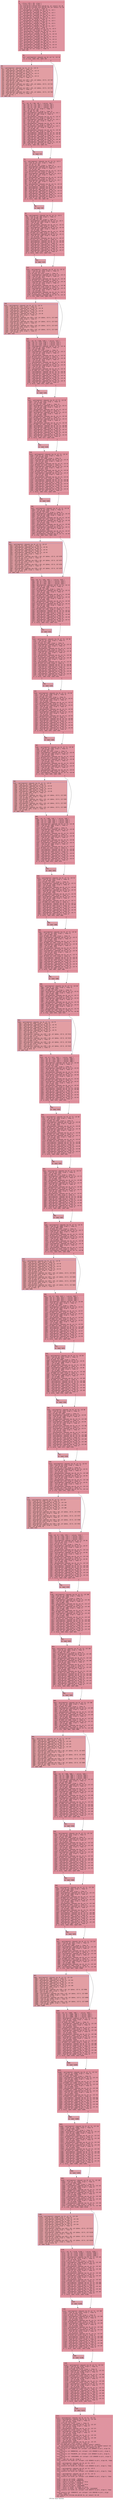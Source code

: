 digraph "CFG for 'main' function" {
	label="CFG for 'main' function";

	Node0x1d3c43f0 [shape=record,color="#b70d28ff", style=filled, fillcolor="#b70d2870" fontname="Courier",label="{0:\l|  %1 = alloca [176 x i8], align 1\l  %2 = alloca [16 x i8], align 1\l  call void @llvm.lifetime.start.p0(i64 16, ptr nonnull %2) #4\l  call void @llvm.lifetime.start.p0(i64 176, ptr nonnull %1) #4\l  store i8 99, ptr %1, align 1, !tbaa !6\l  %3 = getelementptr inbounds nuw i8, ptr %1, i32 1\l  store i8 101, ptr %3, align 1, !tbaa !6\l  %4 = getelementptr inbounds nuw i8, ptr %1, i32 2\l  store i8 115, ptr %4, align 1, !tbaa !6\l  %5 = getelementptr inbounds nuw i8, ptr %1, i32 3\l  store i8 101, ptr %5, align 1, !tbaa !6\l  %6 = getelementptr inbounds nuw i8, ptr %1, i32 4\l  store i8 52, ptr %6, align 1, !tbaa !6\l  %7 = getelementptr inbounds nuw i8, ptr %1, i32 5\l  store i8 48, ptr %7, align 1, !tbaa !6\l  %8 = getelementptr inbounds nuw i8, ptr %1, i32 6\l  store i8 52, ptr %8, align 1, !tbaa !6\l  %9 = getelementptr inbounds nuw i8, ptr %1, i32 7\l  store i8 48, ptr %9, align 1, !tbaa !6\l  %10 = getelementptr inbounds nuw i8, ptr %1, i32 8\l  store i8 112, ptr %10, align 1, !tbaa !6\l  %11 = getelementptr inbounds nuw i8, ptr %1, i32 9\l  store i8 97, ptr %11, align 1, !tbaa !6\l  %12 = getelementptr inbounds nuw i8, ptr %1, i32 10\l  store i8 115, ptr %12, align 1, !tbaa !6\l  %13 = getelementptr inbounds nuw i8, ptr %1, i32 11\l  store i8 115, ptr %13, align 1, !tbaa !6\l  %14 = getelementptr inbounds nuw i8, ptr %1, i32 12\l  store i8 119, ptr %14, align 1, !tbaa !6\l  %15 = getelementptr inbounds nuw i8, ptr %1, i32 13\l  store i8 111, ptr %15, align 1, !tbaa !6\l  %16 = getelementptr inbounds nuw i8, ptr %1, i32 14\l  store i8 114, ptr %16, align 1, !tbaa !6\l  %17 = getelementptr inbounds nuw i8, ptr %1, i32 15\l  store i8 100, ptr %17, align 1, !tbaa !6\l  br label %18\l}"];
	Node0x1d3c43f0 -> Node0x1d3bd570;
	Node0x1d3bd570 [shape=record,color="#b70d28ff", style=filled, fillcolor="#b70d2870" fontname="Courier",label="{18:\l|  %19 = getelementptr inbounds nuw i8, ptr %1, i32 16\l  br i1 true, label %20, label %42\l|{<s0>T|<s1>F}}"];
	Node0x1d3bd570:s0 -> Node0x1d3bd6e0;
	Node0x1d3bd570:s1 -> Node0x1d3bd740;
	Node0x1d3bd6e0 [shape=record,color="#3d50c3ff", style=filled, fillcolor="#be242e70" fontname="Courier",label="{20:\l|  %21 = getelementptr inbounds nuw i8, ptr %1, i32 15\l  %22 = load i8, ptr %21, align 1, !tbaa !6\l  %23 = getelementptr inbounds nuw i8, ptr %1, i32 14\l  %24 = load i8, ptr %23, align 1, !tbaa !6\l  %25 = getelementptr inbounds nuw i8, ptr %1, i32 13\l  %26 = load i8, ptr %25, align 1, !tbaa !6\l  %27 = getelementptr inbounds nuw i8, ptr %1, i32 12\l  %28 = load i8, ptr %27, align 1, !tbaa !6\l  %29 = zext i8 %26 to i32\l  %30 = getelementptr inbounds nuw [256 x i8], ptr @sbox, i32 0, i32 %29\l  %31 = load i8, ptr %30, align 1, !tbaa !6\l  %32 = zext i8 %24 to i32\l  %33 = getelementptr inbounds nuw [256 x i8], ptr @sbox, i32 0, i32 %32\l  %34 = load i8, ptr %33, align 1, !tbaa !6\l  %35 = zext i8 %22 to i32\l  %36 = getelementptr inbounds nuw [256 x i8], ptr @sbox, i32 0, i32 %35\l  %37 = load i8, ptr %36, align 1, !tbaa !6\l  %38 = zext i8 %28 to i32\l  %39 = getelementptr inbounds nuw [256 x i8], ptr @sbox, i32 0, i32 %38\l  %40 = load i8, ptr %39, align 1, !tbaa !6\l  %41 = xor i8 %31, 1\l  br label %42\l}"];
	Node0x1d3bd6e0 -> Node0x1d3bd740;
	Node0x1d3bd740 [shape=record,color="#b70d28ff", style=filled, fillcolor="#b70d2870" fontname="Courier",label="{42:\l|  %43 = phi i8 [ %40, %20 ], [ poison, %18 ]\l  %44 = phi i8 [ %37, %20 ], [ poison, %18 ]\l  %45 = phi i8 [ %34, %20 ], [ poison, %18 ]\l  %46 = phi i8 [ %41, %20 ], [ poison, %18 ]\l  %47 = load i8, ptr %1, align 1, !tbaa !6\l  %48 = xor i8 %47, %46\l  store i8 %48, ptr %19, align 1, !tbaa !6\l  %49 = getelementptr inbounds nuw i8, ptr %1, i32 1\l  %50 = load i8, ptr %49, align 1, !tbaa !6\l  %51 = xor i8 %50, %45\l  %52 = getelementptr inbounds nuw i8, ptr %1, i32 17\l  store i8 %51, ptr %52, align 1, !tbaa !6\l  %53 = getelementptr inbounds nuw i8, ptr %1, i32 2\l  %54 = load i8, ptr %53, align 1, !tbaa !6\l  %55 = xor i8 %54, %44\l  %56 = getelementptr inbounds nuw i8, ptr %1, i32 18\l  store i8 %55, ptr %56, align 1, !tbaa !6\l  %57 = getelementptr inbounds nuw i8, ptr %1, i32 3\l  %58 = load i8, ptr %57, align 1, !tbaa !6\l  %59 = xor i8 %58, %43\l  %60 = getelementptr inbounds nuw i8, ptr %1, i32 19\l  store i8 %59, ptr %60, align 1, !tbaa !6\l  %61 = getelementptr inbounds nuw i8, ptr %1, i32 20\l  %62 = getelementptr inbounds nuw i8, ptr %1, i32 16\l  %63 = load i8, ptr %62, align 1, !tbaa !6\l  %64 = getelementptr inbounds nuw i8, ptr %1, i32 17\l  %65 = load i8, ptr %64, align 1, !tbaa !6\l  %66 = getelementptr inbounds nuw i8, ptr %1, i32 18\l  %67 = load i8, ptr %66, align 1, !tbaa !6\l  %68 = getelementptr inbounds nuw i8, ptr %1, i32 19\l  %69 = load i8, ptr %68, align 1, !tbaa !6\l  br i1 false, label %70, label %71\l|{<s0>T|<s1>F}}"];
	Node0x1d3bd740:s0 -> Node0x1d3d0c90;
	Node0x1d3bd740:s1 -> Node0x1d3d0cf0;
	Node0x1d3d0c90 [shape=record,color="#3d50c3ff", style=filled, fillcolor="#be242e70" fontname="Courier",label="{70:\l|  br label %71\l}"];
	Node0x1d3d0c90 -> Node0x1d3d0cf0;
	Node0x1d3d0cf0 [shape=record,color="#b70d28ff", style=filled, fillcolor="#b70d2870" fontname="Courier",label="{71:\l|  %72 = getelementptr inbounds nuw i8, ptr %1, i32 4\l  %73 = load i8, ptr %72, align 1, !tbaa !6\l  %74 = xor i8 %73, %63\l  store i8 %74, ptr %61, align 1, !tbaa !6\l  %75 = getelementptr inbounds nuw i8, ptr %1, i32 5\l  %76 = load i8, ptr %75, align 1, !tbaa !6\l  %77 = xor i8 %76, %65\l  %78 = getelementptr inbounds nuw i8, ptr %1, i32 21\l  store i8 %77, ptr %78, align 1, !tbaa !6\l  %79 = getelementptr inbounds nuw i8, ptr %1, i32 6\l  %80 = load i8, ptr %79, align 1, !tbaa !6\l  %81 = xor i8 %80, %67\l  %82 = getelementptr inbounds nuw i8, ptr %1, i32 22\l  store i8 %81, ptr %82, align 1, !tbaa !6\l  %83 = getelementptr inbounds nuw i8, ptr %1, i32 7\l  %84 = load i8, ptr %83, align 1, !tbaa !6\l  %85 = xor i8 %84, %69\l  %86 = getelementptr inbounds nuw i8, ptr %1, i32 23\l  store i8 %85, ptr %86, align 1, !tbaa !6\l  %87 = getelementptr inbounds nuw i8, ptr %1, i32 24\l  %88 = getelementptr inbounds nuw i8, ptr %1, i32 20\l  %89 = load i8, ptr %88, align 1, !tbaa !6\l  %90 = getelementptr inbounds nuw i8, ptr %1, i32 21\l  %91 = load i8, ptr %90, align 1, !tbaa !6\l  %92 = getelementptr inbounds nuw i8, ptr %1, i32 22\l  %93 = load i8, ptr %92, align 1, !tbaa !6\l  %94 = getelementptr inbounds nuw i8, ptr %1, i32 23\l  %95 = load i8, ptr %94, align 1, !tbaa !6\l  br i1 false, label %96, label %97\l|{<s0>T|<s1>F}}"];
	Node0x1d3d0cf0:s0 -> Node0x1d3cf560;
	Node0x1d3d0cf0:s1 -> Node0x1d3cf5c0;
	Node0x1d3cf560 [shape=record,color="#3d50c3ff", style=filled, fillcolor="#be242e70" fontname="Courier",label="{96:\l|  br label %97\l}"];
	Node0x1d3cf560 -> Node0x1d3cf5c0;
	Node0x1d3cf5c0 [shape=record,color="#b70d28ff", style=filled, fillcolor="#b70d2870" fontname="Courier",label="{97:\l|  %98 = getelementptr inbounds nuw i8, ptr %1, i32 8\l  %99 = load i8, ptr %98, align 1, !tbaa !6\l  %100 = xor i8 %99, %89\l  store i8 %100, ptr %87, align 1, !tbaa !6\l  %101 = getelementptr inbounds nuw i8, ptr %1, i32 9\l  %102 = load i8, ptr %101, align 1, !tbaa !6\l  %103 = xor i8 %102, %91\l  %104 = getelementptr inbounds nuw i8, ptr %1, i32 25\l  store i8 %103, ptr %104, align 1, !tbaa !6\l  %105 = getelementptr inbounds nuw i8, ptr %1, i32 10\l  %106 = load i8, ptr %105, align 1, !tbaa !6\l  %107 = xor i8 %106, %93\l  %108 = getelementptr inbounds nuw i8, ptr %1, i32 26\l  store i8 %107, ptr %108, align 1, !tbaa !6\l  %109 = getelementptr inbounds nuw i8, ptr %1, i32 11\l  %110 = load i8, ptr %109, align 1, !tbaa !6\l  %111 = xor i8 %110, %95\l  %112 = getelementptr inbounds nuw i8, ptr %1, i32 27\l  store i8 %111, ptr %112, align 1, !tbaa !6\l  %113 = getelementptr inbounds nuw i8, ptr %1, i32 28\l  %114 = getelementptr inbounds nuw i8, ptr %1, i32 24\l  %115 = load i8, ptr %114, align 1, !tbaa !6\l  %116 = getelementptr inbounds nuw i8, ptr %1, i32 25\l  %117 = load i8, ptr %116, align 1, !tbaa !6\l  %118 = getelementptr inbounds nuw i8, ptr %1, i32 26\l  %119 = load i8, ptr %118, align 1, !tbaa !6\l  %120 = getelementptr inbounds nuw i8, ptr %1, i32 27\l  %121 = load i8, ptr %120, align 1, !tbaa !6\l  br i1 false, label %122, label %123\l|{<s0>T|<s1>F}}"];
	Node0x1d3cf5c0:s0 -> Node0x1d3d3920;
	Node0x1d3cf5c0:s1 -> Node0x1d3d3980;
	Node0x1d3d3920 [shape=record,color="#3d50c3ff", style=filled, fillcolor="#be242e70" fontname="Courier",label="{122:\l|  br label %123\l}"];
	Node0x1d3d3920 -> Node0x1d3d3980;
	Node0x1d3d3980 [shape=record,color="#b70d28ff", style=filled, fillcolor="#b70d2870" fontname="Courier",label="{123:\l|  %124 = getelementptr inbounds nuw i8, ptr %1, i32 12\l  %125 = load i8, ptr %124, align 1, !tbaa !6\l  %126 = xor i8 %125, %115\l  store i8 %126, ptr %113, align 1, !tbaa !6\l  %127 = getelementptr inbounds nuw i8, ptr %1, i32 13\l  %128 = load i8, ptr %127, align 1, !tbaa !6\l  %129 = xor i8 %128, %117\l  %130 = getelementptr inbounds nuw i8, ptr %1, i32 29\l  store i8 %129, ptr %130, align 1, !tbaa !6\l  %131 = getelementptr inbounds nuw i8, ptr %1, i32 14\l  %132 = load i8, ptr %131, align 1, !tbaa !6\l  %133 = xor i8 %132, %119\l  %134 = getelementptr inbounds nuw i8, ptr %1, i32 30\l  store i8 %133, ptr %134, align 1, !tbaa !6\l  %135 = getelementptr inbounds nuw i8, ptr %1, i32 15\l  %136 = load i8, ptr %135, align 1, !tbaa !6\l  %137 = xor i8 %136, %121\l  %138 = getelementptr inbounds nuw i8, ptr %1, i32 31\l  store i8 %137, ptr %138, align 1, !tbaa !6\l  %139 = getelementptr inbounds nuw i8, ptr %1, i32 32\l  br i1 true, label %140, label %162\l|{<s0>T|<s1>F}}"];
	Node0x1d3d3980:s0 -> Node0x1d3d46c0;
	Node0x1d3d3980:s1 -> Node0x1d3d4720;
	Node0x1d3d46c0 [shape=record,color="#3d50c3ff", style=filled, fillcolor="#be242e70" fontname="Courier",label="{140:\l|  %141 = getelementptr inbounds nuw i8, ptr %1, i32 31\l  %142 = load i8, ptr %141, align 1, !tbaa !6\l  %143 = getelementptr inbounds nuw i8, ptr %1, i32 30\l  %144 = load i8, ptr %143, align 1, !tbaa !6\l  %145 = getelementptr inbounds nuw i8, ptr %1, i32 29\l  %146 = load i8, ptr %145, align 1, !tbaa !6\l  %147 = getelementptr inbounds nuw i8, ptr %1, i32 28\l  %148 = load i8, ptr %147, align 1, !tbaa !6\l  %149 = zext i8 %146 to i32\l  %150 = getelementptr inbounds nuw [256 x i8], ptr @sbox, i32 0, i32 %149\l  %151 = load i8, ptr %150, align 1, !tbaa !6\l  %152 = zext i8 %144 to i32\l  %153 = getelementptr inbounds nuw [256 x i8], ptr @sbox, i32 0, i32 %152\l  %154 = load i8, ptr %153, align 1, !tbaa !6\l  %155 = zext i8 %142 to i32\l  %156 = getelementptr inbounds nuw [256 x i8], ptr @sbox, i32 0, i32 %155\l  %157 = load i8, ptr %156, align 1, !tbaa !6\l  %158 = zext i8 %148 to i32\l  %159 = getelementptr inbounds nuw [256 x i8], ptr @sbox, i32 0, i32 %158\l  %160 = load i8, ptr %159, align 1, !tbaa !6\l  %161 = xor i8 %151, 2\l  br label %162\l}"];
	Node0x1d3d46c0 -> Node0x1d3d4720;
	Node0x1d3d4720 [shape=record,color="#b70d28ff", style=filled, fillcolor="#b70d2870" fontname="Courier",label="{162:\l|  %163 = phi i8 [ %160, %140 ], [ poison, %123 ]\l  %164 = phi i8 [ %157, %140 ], [ poison, %123 ]\l  %165 = phi i8 [ %154, %140 ], [ poison, %123 ]\l  %166 = phi i8 [ %161, %140 ], [ poison, %123 ]\l  %167 = getelementptr inbounds nuw i8, ptr %1, i32 16\l  %168 = load i8, ptr %167, align 1, !tbaa !6\l  %169 = xor i8 %168, %166\l  store i8 %169, ptr %139, align 1, !tbaa !6\l  %170 = getelementptr inbounds nuw i8, ptr %1, i32 17\l  %171 = load i8, ptr %170, align 1, !tbaa !6\l  %172 = xor i8 %171, %165\l  %173 = getelementptr inbounds nuw i8, ptr %1, i32 33\l  store i8 %172, ptr %173, align 1, !tbaa !6\l  %174 = getelementptr inbounds nuw i8, ptr %1, i32 18\l  %175 = load i8, ptr %174, align 1, !tbaa !6\l  %176 = xor i8 %175, %164\l  %177 = getelementptr inbounds nuw i8, ptr %1, i32 34\l  store i8 %176, ptr %177, align 1, !tbaa !6\l  %178 = getelementptr inbounds nuw i8, ptr %1, i32 19\l  %179 = load i8, ptr %178, align 1, !tbaa !6\l  %180 = xor i8 %179, %163\l  %181 = getelementptr inbounds nuw i8, ptr %1, i32 35\l  store i8 %180, ptr %181, align 1, !tbaa !6\l  %182 = getelementptr inbounds nuw i8, ptr %1, i32 36\l  %183 = getelementptr inbounds nuw i8, ptr %1, i32 32\l  %184 = load i8, ptr %183, align 1, !tbaa !6\l  %185 = getelementptr inbounds nuw i8, ptr %1, i32 33\l  %186 = load i8, ptr %185, align 1, !tbaa !6\l  %187 = getelementptr inbounds nuw i8, ptr %1, i32 34\l  %188 = load i8, ptr %187, align 1, !tbaa !6\l  %189 = getelementptr inbounds nuw i8, ptr %1, i32 35\l  %190 = load i8, ptr %189, align 1, !tbaa !6\l  br i1 false, label %191, label %192\l|{<s0>T|<s1>F}}"];
	Node0x1d3d4720:s0 -> Node0x1d3d67b0;
	Node0x1d3d4720:s1 -> Node0x1d3d6810;
	Node0x1d3d67b0 [shape=record,color="#3d50c3ff", style=filled, fillcolor="#be242e70" fontname="Courier",label="{191:\l|  br label %192\l}"];
	Node0x1d3d67b0 -> Node0x1d3d6810;
	Node0x1d3d6810 [shape=record,color="#b70d28ff", style=filled, fillcolor="#b70d2870" fontname="Courier",label="{192:\l|  %193 = getelementptr inbounds nuw i8, ptr %1, i32 20\l  %194 = load i8, ptr %193, align 1, !tbaa !6\l  %195 = xor i8 %194, %184\l  store i8 %195, ptr %182, align 1, !tbaa !6\l  %196 = getelementptr inbounds nuw i8, ptr %1, i32 21\l  %197 = load i8, ptr %196, align 1, !tbaa !6\l  %198 = xor i8 %197, %186\l  %199 = getelementptr inbounds nuw i8, ptr %1, i32 37\l  store i8 %198, ptr %199, align 1, !tbaa !6\l  %200 = getelementptr inbounds nuw i8, ptr %1, i32 22\l  %201 = load i8, ptr %200, align 1, !tbaa !6\l  %202 = xor i8 %201, %188\l  %203 = getelementptr inbounds nuw i8, ptr %1, i32 38\l  store i8 %202, ptr %203, align 1, !tbaa !6\l  %204 = getelementptr inbounds nuw i8, ptr %1, i32 23\l  %205 = load i8, ptr %204, align 1, !tbaa !6\l  %206 = xor i8 %205, %190\l  %207 = getelementptr inbounds nuw i8, ptr %1, i32 39\l  store i8 %206, ptr %207, align 1, !tbaa !6\l  %208 = getelementptr inbounds nuw i8, ptr %1, i32 40\l  %209 = getelementptr inbounds nuw i8, ptr %1, i32 36\l  %210 = load i8, ptr %209, align 1, !tbaa !6\l  %211 = getelementptr inbounds nuw i8, ptr %1, i32 37\l  %212 = load i8, ptr %211, align 1, !tbaa !6\l  %213 = getelementptr inbounds nuw i8, ptr %1, i32 38\l  %214 = load i8, ptr %213, align 1, !tbaa !6\l  %215 = getelementptr inbounds nuw i8, ptr %1, i32 39\l  %216 = load i8, ptr %215, align 1, !tbaa !6\l  br i1 false, label %217, label %218\l|{<s0>T|<s1>F}}"];
	Node0x1d3d6810:s0 -> Node0x1d3d89d0;
	Node0x1d3d6810:s1 -> Node0x1d3d8a30;
	Node0x1d3d89d0 [shape=record,color="#3d50c3ff", style=filled, fillcolor="#be242e70" fontname="Courier",label="{217:\l|  br label %218\l}"];
	Node0x1d3d89d0 -> Node0x1d3d8a30;
	Node0x1d3d8a30 [shape=record,color="#b70d28ff", style=filled, fillcolor="#b70d2870" fontname="Courier",label="{218:\l|  %219 = getelementptr inbounds nuw i8, ptr %1, i32 24\l  %220 = load i8, ptr %219, align 1, !tbaa !6\l  %221 = xor i8 %220, %210\l  store i8 %221, ptr %208, align 1, !tbaa !6\l  %222 = getelementptr inbounds nuw i8, ptr %1, i32 25\l  %223 = load i8, ptr %222, align 1, !tbaa !6\l  %224 = xor i8 %223, %212\l  %225 = getelementptr inbounds nuw i8, ptr %1, i32 41\l  store i8 %224, ptr %225, align 1, !tbaa !6\l  %226 = getelementptr inbounds nuw i8, ptr %1, i32 26\l  %227 = load i8, ptr %226, align 1, !tbaa !6\l  %228 = xor i8 %227, %214\l  %229 = getelementptr inbounds nuw i8, ptr %1, i32 42\l  store i8 %228, ptr %229, align 1, !tbaa !6\l  %230 = getelementptr inbounds nuw i8, ptr %1, i32 27\l  %231 = load i8, ptr %230, align 1, !tbaa !6\l  %232 = xor i8 %231, %216\l  %233 = getelementptr inbounds nuw i8, ptr %1, i32 43\l  store i8 %232, ptr %233, align 1, !tbaa !6\l  %234 = getelementptr inbounds nuw i8, ptr %1, i32 44\l  %235 = getelementptr inbounds nuw i8, ptr %1, i32 40\l  %236 = load i8, ptr %235, align 1, !tbaa !6\l  %237 = getelementptr inbounds nuw i8, ptr %1, i32 41\l  %238 = load i8, ptr %237, align 1, !tbaa !6\l  %239 = getelementptr inbounds nuw i8, ptr %1, i32 42\l  %240 = load i8, ptr %239, align 1, !tbaa !6\l  %241 = getelementptr inbounds nuw i8, ptr %1, i32 43\l  %242 = load i8, ptr %241, align 1, !tbaa !6\l  br i1 false, label %243, label %244\l|{<s0>T|<s1>F}}"];
	Node0x1d3d8a30:s0 -> Node0x1d3d9bf0;
	Node0x1d3d8a30:s1 -> Node0x1d3d9c50;
	Node0x1d3d9bf0 [shape=record,color="#3d50c3ff", style=filled, fillcolor="#be242e70" fontname="Courier",label="{243:\l|  br label %244\l}"];
	Node0x1d3d9bf0 -> Node0x1d3d9c50;
	Node0x1d3d9c50 [shape=record,color="#b70d28ff", style=filled, fillcolor="#b70d2870" fontname="Courier",label="{244:\l|  %245 = getelementptr inbounds nuw i8, ptr %1, i32 28\l  %246 = load i8, ptr %245, align 1, !tbaa !6\l  %247 = xor i8 %246, %236\l  store i8 %247, ptr %234, align 1, !tbaa !6\l  %248 = getelementptr inbounds nuw i8, ptr %1, i32 29\l  %249 = load i8, ptr %248, align 1, !tbaa !6\l  %250 = xor i8 %249, %238\l  %251 = getelementptr inbounds nuw i8, ptr %1, i32 45\l  store i8 %250, ptr %251, align 1, !tbaa !6\l  %252 = getelementptr inbounds nuw i8, ptr %1, i32 30\l  %253 = load i8, ptr %252, align 1, !tbaa !6\l  %254 = xor i8 %253, %240\l  %255 = getelementptr inbounds nuw i8, ptr %1, i32 46\l  store i8 %254, ptr %255, align 1, !tbaa !6\l  %256 = getelementptr inbounds nuw i8, ptr %1, i32 31\l  %257 = load i8, ptr %256, align 1, !tbaa !6\l  %258 = xor i8 %257, %242\l  %259 = getelementptr inbounds nuw i8, ptr %1, i32 47\l  store i8 %258, ptr %259, align 1, !tbaa !6\l  %260 = getelementptr inbounds nuw i8, ptr %1, i32 48\l  br i1 true, label %261, label %283\l|{<s0>T|<s1>F}}"];
	Node0x1d3d9c50:s0 -> Node0x1d3da990;
	Node0x1d3d9c50:s1 -> Node0x1d3da9f0;
	Node0x1d3da990 [shape=record,color="#3d50c3ff", style=filled, fillcolor="#be242e70" fontname="Courier",label="{261:\l|  %262 = getelementptr inbounds nuw i8, ptr %1, i32 47\l  %263 = load i8, ptr %262, align 1, !tbaa !6\l  %264 = getelementptr inbounds nuw i8, ptr %1, i32 46\l  %265 = load i8, ptr %264, align 1, !tbaa !6\l  %266 = getelementptr inbounds nuw i8, ptr %1, i32 45\l  %267 = load i8, ptr %266, align 1, !tbaa !6\l  %268 = getelementptr inbounds nuw i8, ptr %1, i32 44\l  %269 = load i8, ptr %268, align 1, !tbaa !6\l  %270 = zext i8 %267 to i32\l  %271 = getelementptr inbounds nuw [256 x i8], ptr @sbox, i32 0, i32 %270\l  %272 = load i8, ptr %271, align 1, !tbaa !6\l  %273 = zext i8 %265 to i32\l  %274 = getelementptr inbounds nuw [256 x i8], ptr @sbox, i32 0, i32 %273\l  %275 = load i8, ptr %274, align 1, !tbaa !6\l  %276 = zext i8 %263 to i32\l  %277 = getelementptr inbounds nuw [256 x i8], ptr @sbox, i32 0, i32 %276\l  %278 = load i8, ptr %277, align 1, !tbaa !6\l  %279 = zext i8 %269 to i32\l  %280 = getelementptr inbounds nuw [256 x i8], ptr @sbox, i32 0, i32 %279\l  %281 = load i8, ptr %280, align 1, !tbaa !6\l  %282 = xor i8 %272, 4\l  br label %283\l}"];
	Node0x1d3da990 -> Node0x1d3da9f0;
	Node0x1d3da9f0 [shape=record,color="#b70d28ff", style=filled, fillcolor="#b70d2870" fontname="Courier",label="{283:\l|  %284 = phi i8 [ %281, %261 ], [ poison, %244 ]\l  %285 = phi i8 [ %278, %261 ], [ poison, %244 ]\l  %286 = phi i8 [ %275, %261 ], [ poison, %244 ]\l  %287 = phi i8 [ %282, %261 ], [ poison, %244 ]\l  %288 = getelementptr inbounds nuw i8, ptr %1, i32 32\l  %289 = load i8, ptr %288, align 1, !tbaa !6\l  %290 = xor i8 %289, %287\l  store i8 %290, ptr %260, align 1, !tbaa !6\l  %291 = getelementptr inbounds nuw i8, ptr %1, i32 33\l  %292 = load i8, ptr %291, align 1, !tbaa !6\l  %293 = xor i8 %292, %286\l  %294 = getelementptr inbounds nuw i8, ptr %1, i32 49\l  store i8 %293, ptr %294, align 1, !tbaa !6\l  %295 = getelementptr inbounds nuw i8, ptr %1, i32 34\l  %296 = load i8, ptr %295, align 1, !tbaa !6\l  %297 = xor i8 %296, %285\l  %298 = getelementptr inbounds nuw i8, ptr %1, i32 50\l  store i8 %297, ptr %298, align 1, !tbaa !6\l  %299 = getelementptr inbounds nuw i8, ptr %1, i32 35\l  %300 = load i8, ptr %299, align 1, !tbaa !6\l  %301 = xor i8 %300, %284\l  %302 = getelementptr inbounds nuw i8, ptr %1, i32 51\l  store i8 %301, ptr %302, align 1, !tbaa !6\l  %303 = getelementptr inbounds nuw i8, ptr %1, i32 52\l  %304 = getelementptr inbounds nuw i8, ptr %1, i32 48\l  %305 = load i8, ptr %304, align 1, !tbaa !6\l  %306 = getelementptr inbounds nuw i8, ptr %1, i32 49\l  %307 = load i8, ptr %306, align 1, !tbaa !6\l  %308 = getelementptr inbounds nuw i8, ptr %1, i32 50\l  %309 = load i8, ptr %308, align 1, !tbaa !6\l  %310 = getelementptr inbounds nuw i8, ptr %1, i32 51\l  %311 = load i8, ptr %310, align 1, !tbaa !6\l  br i1 false, label %312, label %313\l|{<s0>T|<s1>F}}"];
	Node0x1d3da9f0:s0 -> Node0x1d411870;
	Node0x1d3da9f0:s1 -> Node0x1d4118d0;
	Node0x1d411870 [shape=record,color="#3d50c3ff", style=filled, fillcolor="#be242e70" fontname="Courier",label="{312:\l|  br label %313\l}"];
	Node0x1d411870 -> Node0x1d4118d0;
	Node0x1d4118d0 [shape=record,color="#b70d28ff", style=filled, fillcolor="#b70d2870" fontname="Courier",label="{313:\l|  %314 = getelementptr inbounds nuw i8, ptr %1, i32 36\l  %315 = load i8, ptr %314, align 1, !tbaa !6\l  %316 = xor i8 %315, %305\l  store i8 %316, ptr %303, align 1, !tbaa !6\l  %317 = getelementptr inbounds nuw i8, ptr %1, i32 37\l  %318 = load i8, ptr %317, align 1, !tbaa !6\l  %319 = xor i8 %318, %307\l  %320 = getelementptr inbounds nuw i8, ptr %1, i32 53\l  store i8 %319, ptr %320, align 1, !tbaa !6\l  %321 = getelementptr inbounds nuw i8, ptr %1, i32 38\l  %322 = load i8, ptr %321, align 1, !tbaa !6\l  %323 = xor i8 %322, %309\l  %324 = getelementptr inbounds nuw i8, ptr %1, i32 54\l  store i8 %323, ptr %324, align 1, !tbaa !6\l  %325 = getelementptr inbounds nuw i8, ptr %1, i32 39\l  %326 = load i8, ptr %325, align 1, !tbaa !6\l  %327 = xor i8 %326, %311\l  %328 = getelementptr inbounds nuw i8, ptr %1, i32 55\l  store i8 %327, ptr %328, align 1, !tbaa !6\l  %329 = getelementptr inbounds nuw i8, ptr %1, i32 56\l  %330 = getelementptr inbounds nuw i8, ptr %1, i32 52\l  %331 = load i8, ptr %330, align 1, !tbaa !6\l  %332 = getelementptr inbounds nuw i8, ptr %1, i32 53\l  %333 = load i8, ptr %332, align 1, !tbaa !6\l  %334 = getelementptr inbounds nuw i8, ptr %1, i32 54\l  %335 = load i8, ptr %334, align 1, !tbaa !6\l  %336 = getelementptr inbounds nuw i8, ptr %1, i32 55\l  %337 = load i8, ptr %336, align 1, !tbaa !6\l  br i1 false, label %338, label %339\l|{<s0>T|<s1>F}}"];
	Node0x1d4118d0:s0 -> Node0x1d412a90;
	Node0x1d4118d0:s1 -> Node0x1d412af0;
	Node0x1d412a90 [shape=record,color="#3d50c3ff", style=filled, fillcolor="#be242e70" fontname="Courier",label="{338:\l|  br label %339\l}"];
	Node0x1d412a90 -> Node0x1d412af0;
	Node0x1d412af0 [shape=record,color="#b70d28ff", style=filled, fillcolor="#b70d2870" fontname="Courier",label="{339:\l|  %340 = getelementptr inbounds nuw i8, ptr %1, i32 40\l  %341 = load i8, ptr %340, align 1, !tbaa !6\l  %342 = xor i8 %341, %331\l  store i8 %342, ptr %329, align 1, !tbaa !6\l  %343 = getelementptr inbounds nuw i8, ptr %1, i32 41\l  %344 = load i8, ptr %343, align 1, !tbaa !6\l  %345 = xor i8 %344, %333\l  %346 = getelementptr inbounds nuw i8, ptr %1, i32 57\l  store i8 %345, ptr %346, align 1, !tbaa !6\l  %347 = getelementptr inbounds nuw i8, ptr %1, i32 42\l  %348 = load i8, ptr %347, align 1, !tbaa !6\l  %349 = xor i8 %348, %335\l  %350 = getelementptr inbounds nuw i8, ptr %1, i32 58\l  store i8 %349, ptr %350, align 1, !tbaa !6\l  %351 = getelementptr inbounds nuw i8, ptr %1, i32 43\l  %352 = load i8, ptr %351, align 1, !tbaa !6\l  %353 = xor i8 %352, %337\l  %354 = getelementptr inbounds nuw i8, ptr %1, i32 59\l  store i8 %353, ptr %354, align 1, !tbaa !6\l  %355 = getelementptr inbounds nuw i8, ptr %1, i32 60\l  %356 = getelementptr inbounds nuw i8, ptr %1, i32 56\l  %357 = load i8, ptr %356, align 1, !tbaa !6\l  %358 = getelementptr inbounds nuw i8, ptr %1, i32 57\l  %359 = load i8, ptr %358, align 1, !tbaa !6\l  %360 = getelementptr inbounds nuw i8, ptr %1, i32 58\l  %361 = load i8, ptr %360, align 1, !tbaa !6\l  %362 = getelementptr inbounds nuw i8, ptr %1, i32 59\l  %363 = load i8, ptr %362, align 1, !tbaa !6\l  br i1 false, label %364, label %365\l|{<s0>T|<s1>F}}"];
	Node0x1d412af0:s0 -> Node0x1d413cb0;
	Node0x1d412af0:s1 -> Node0x1d413d10;
	Node0x1d413cb0 [shape=record,color="#3d50c3ff", style=filled, fillcolor="#be242e70" fontname="Courier",label="{364:\l|  br label %365\l}"];
	Node0x1d413cb0 -> Node0x1d413d10;
	Node0x1d413d10 [shape=record,color="#b70d28ff", style=filled, fillcolor="#b70d2870" fontname="Courier",label="{365:\l|  %366 = getelementptr inbounds nuw i8, ptr %1, i32 44\l  %367 = load i8, ptr %366, align 1, !tbaa !6\l  %368 = xor i8 %367, %357\l  store i8 %368, ptr %355, align 1, !tbaa !6\l  %369 = getelementptr inbounds nuw i8, ptr %1, i32 45\l  %370 = load i8, ptr %369, align 1, !tbaa !6\l  %371 = xor i8 %370, %359\l  %372 = getelementptr inbounds nuw i8, ptr %1, i32 61\l  store i8 %371, ptr %372, align 1, !tbaa !6\l  %373 = getelementptr inbounds nuw i8, ptr %1, i32 46\l  %374 = load i8, ptr %373, align 1, !tbaa !6\l  %375 = xor i8 %374, %361\l  %376 = getelementptr inbounds nuw i8, ptr %1, i32 62\l  store i8 %375, ptr %376, align 1, !tbaa !6\l  %377 = getelementptr inbounds nuw i8, ptr %1, i32 47\l  %378 = load i8, ptr %377, align 1, !tbaa !6\l  %379 = xor i8 %378, %363\l  %380 = getelementptr inbounds nuw i8, ptr %1, i32 63\l  store i8 %379, ptr %380, align 1, !tbaa !6\l  %381 = getelementptr inbounds nuw i8, ptr %1, i32 64\l  br i1 true, label %382, label %404\l|{<s0>T|<s1>F}}"];
	Node0x1d413d10:s0 -> Node0x1d414a50;
	Node0x1d413d10:s1 -> Node0x1d414ab0;
	Node0x1d414a50 [shape=record,color="#3d50c3ff", style=filled, fillcolor="#be242e70" fontname="Courier",label="{382:\l|  %383 = getelementptr inbounds nuw i8, ptr %1, i32 63\l  %384 = load i8, ptr %383, align 1, !tbaa !6\l  %385 = getelementptr inbounds nuw i8, ptr %1, i32 62\l  %386 = load i8, ptr %385, align 1, !tbaa !6\l  %387 = getelementptr inbounds nuw i8, ptr %1, i32 61\l  %388 = load i8, ptr %387, align 1, !tbaa !6\l  %389 = getelementptr inbounds nuw i8, ptr %1, i32 60\l  %390 = load i8, ptr %389, align 1, !tbaa !6\l  %391 = zext i8 %388 to i32\l  %392 = getelementptr inbounds nuw [256 x i8], ptr @sbox, i32 0, i32 %391\l  %393 = load i8, ptr %392, align 1, !tbaa !6\l  %394 = zext i8 %386 to i32\l  %395 = getelementptr inbounds nuw [256 x i8], ptr @sbox, i32 0, i32 %394\l  %396 = load i8, ptr %395, align 1, !tbaa !6\l  %397 = zext i8 %384 to i32\l  %398 = getelementptr inbounds nuw [256 x i8], ptr @sbox, i32 0, i32 %397\l  %399 = load i8, ptr %398, align 1, !tbaa !6\l  %400 = zext i8 %390 to i32\l  %401 = getelementptr inbounds nuw [256 x i8], ptr @sbox, i32 0, i32 %400\l  %402 = load i8, ptr %401, align 1, !tbaa !6\l  %403 = xor i8 %393, 8\l  br label %404\l}"];
	Node0x1d414a50 -> Node0x1d414ab0;
	Node0x1d414ab0 [shape=record,color="#b70d28ff", style=filled, fillcolor="#b70d2870" fontname="Courier",label="{404:\l|  %405 = phi i8 [ %402, %382 ], [ poison, %365 ]\l  %406 = phi i8 [ %399, %382 ], [ poison, %365 ]\l  %407 = phi i8 [ %396, %382 ], [ poison, %365 ]\l  %408 = phi i8 [ %403, %382 ], [ poison, %365 ]\l  %409 = getelementptr inbounds nuw i8, ptr %1, i32 48\l  %410 = load i8, ptr %409, align 1, !tbaa !6\l  %411 = xor i8 %410, %408\l  store i8 %411, ptr %381, align 1, !tbaa !6\l  %412 = getelementptr inbounds nuw i8, ptr %1, i32 49\l  %413 = load i8, ptr %412, align 1, !tbaa !6\l  %414 = xor i8 %413, %407\l  %415 = getelementptr inbounds nuw i8, ptr %1, i32 65\l  store i8 %414, ptr %415, align 1, !tbaa !6\l  %416 = getelementptr inbounds nuw i8, ptr %1, i32 50\l  %417 = load i8, ptr %416, align 1, !tbaa !6\l  %418 = xor i8 %417, %406\l  %419 = getelementptr inbounds nuw i8, ptr %1, i32 66\l  store i8 %418, ptr %419, align 1, !tbaa !6\l  %420 = getelementptr inbounds nuw i8, ptr %1, i32 51\l  %421 = load i8, ptr %420, align 1, !tbaa !6\l  %422 = xor i8 %421, %405\l  %423 = getelementptr inbounds nuw i8, ptr %1, i32 67\l  store i8 %422, ptr %423, align 1, !tbaa !6\l  %424 = getelementptr inbounds nuw i8, ptr %1, i32 68\l  %425 = getelementptr inbounds nuw i8, ptr %1, i32 64\l  %426 = load i8, ptr %425, align 1, !tbaa !6\l  %427 = getelementptr inbounds nuw i8, ptr %1, i32 65\l  %428 = load i8, ptr %427, align 1, !tbaa !6\l  %429 = getelementptr inbounds nuw i8, ptr %1, i32 66\l  %430 = load i8, ptr %429, align 1, !tbaa !6\l  %431 = getelementptr inbounds nuw i8, ptr %1, i32 67\l  %432 = load i8, ptr %431, align 1, !tbaa !6\l  br i1 false, label %433, label %434\l|{<s0>T|<s1>F}}"];
	Node0x1d414ab0:s0 -> Node0x1d3d8800;
	Node0x1d414ab0:s1 -> Node0x1d3d8860;
	Node0x1d3d8800 [shape=record,color="#3d50c3ff", style=filled, fillcolor="#be242e70" fontname="Courier",label="{433:\l|  br label %434\l}"];
	Node0x1d3d8800 -> Node0x1d3d8860;
	Node0x1d3d8860 [shape=record,color="#b70d28ff", style=filled, fillcolor="#b70d2870" fontname="Courier",label="{434:\l|  %435 = getelementptr inbounds nuw i8, ptr %1, i32 52\l  %436 = load i8, ptr %435, align 1, !tbaa !6\l  %437 = xor i8 %436, %426\l  store i8 %437, ptr %424, align 1, !tbaa !6\l  %438 = getelementptr inbounds nuw i8, ptr %1, i32 53\l  %439 = load i8, ptr %438, align 1, !tbaa !6\l  %440 = xor i8 %439, %428\l  %441 = getelementptr inbounds nuw i8, ptr %1, i32 69\l  store i8 %440, ptr %441, align 1, !tbaa !6\l  %442 = getelementptr inbounds nuw i8, ptr %1, i32 54\l  %443 = load i8, ptr %442, align 1, !tbaa !6\l  %444 = xor i8 %443, %430\l  %445 = getelementptr inbounds nuw i8, ptr %1, i32 70\l  store i8 %444, ptr %445, align 1, !tbaa !6\l  %446 = getelementptr inbounds nuw i8, ptr %1, i32 55\l  %447 = load i8, ptr %446, align 1, !tbaa !6\l  %448 = xor i8 %447, %432\l  %449 = getelementptr inbounds nuw i8, ptr %1, i32 71\l  store i8 %448, ptr %449, align 1, !tbaa !6\l  %450 = getelementptr inbounds nuw i8, ptr %1, i32 72\l  %451 = getelementptr inbounds nuw i8, ptr %1, i32 68\l  %452 = load i8, ptr %451, align 1, !tbaa !6\l  %453 = getelementptr inbounds nuw i8, ptr %1, i32 69\l  %454 = load i8, ptr %453, align 1, !tbaa !6\l  %455 = getelementptr inbounds nuw i8, ptr %1, i32 70\l  %456 = load i8, ptr %455, align 1, !tbaa !6\l  %457 = getelementptr inbounds nuw i8, ptr %1, i32 71\l  %458 = load i8, ptr %457, align 1, !tbaa !6\l  br i1 false, label %459, label %460\l|{<s0>T|<s1>F}}"];
	Node0x1d3d8860:s0 -> Node0x1d419d60;
	Node0x1d3d8860:s1 -> Node0x1d419dc0;
	Node0x1d419d60 [shape=record,color="#3d50c3ff", style=filled, fillcolor="#be242e70" fontname="Courier",label="{459:\l|  br label %460\l}"];
	Node0x1d419d60 -> Node0x1d419dc0;
	Node0x1d419dc0 [shape=record,color="#b70d28ff", style=filled, fillcolor="#b70d2870" fontname="Courier",label="{460:\l|  %461 = getelementptr inbounds nuw i8, ptr %1, i32 56\l  %462 = load i8, ptr %461, align 1, !tbaa !6\l  %463 = xor i8 %462, %452\l  store i8 %463, ptr %450, align 1, !tbaa !6\l  %464 = getelementptr inbounds nuw i8, ptr %1, i32 57\l  %465 = load i8, ptr %464, align 1, !tbaa !6\l  %466 = xor i8 %465, %454\l  %467 = getelementptr inbounds nuw i8, ptr %1, i32 73\l  store i8 %466, ptr %467, align 1, !tbaa !6\l  %468 = getelementptr inbounds nuw i8, ptr %1, i32 58\l  %469 = load i8, ptr %468, align 1, !tbaa !6\l  %470 = xor i8 %469, %456\l  %471 = getelementptr inbounds nuw i8, ptr %1, i32 74\l  store i8 %470, ptr %471, align 1, !tbaa !6\l  %472 = getelementptr inbounds nuw i8, ptr %1, i32 59\l  %473 = load i8, ptr %472, align 1, !tbaa !6\l  %474 = xor i8 %473, %458\l  %475 = getelementptr inbounds nuw i8, ptr %1, i32 75\l  store i8 %474, ptr %475, align 1, !tbaa !6\l  %476 = getelementptr inbounds nuw i8, ptr %1, i32 76\l  %477 = getelementptr inbounds nuw i8, ptr %1, i32 72\l  %478 = load i8, ptr %477, align 1, !tbaa !6\l  %479 = getelementptr inbounds nuw i8, ptr %1, i32 73\l  %480 = load i8, ptr %479, align 1, !tbaa !6\l  %481 = getelementptr inbounds nuw i8, ptr %1, i32 74\l  %482 = load i8, ptr %481, align 1, !tbaa !6\l  %483 = getelementptr inbounds nuw i8, ptr %1, i32 75\l  %484 = load i8, ptr %483, align 1, !tbaa !6\l  br i1 false, label %485, label %486\l|{<s0>T|<s1>F}}"];
	Node0x1d419dc0:s0 -> Node0x1d40a640;
	Node0x1d419dc0:s1 -> Node0x1d40a6a0;
	Node0x1d40a640 [shape=record,color="#3d50c3ff", style=filled, fillcolor="#be242e70" fontname="Courier",label="{485:\l|  br label %486\l}"];
	Node0x1d40a640 -> Node0x1d40a6a0;
	Node0x1d40a6a0 [shape=record,color="#b70d28ff", style=filled, fillcolor="#b70d2870" fontname="Courier",label="{486:\l|  %487 = getelementptr inbounds nuw i8, ptr %1, i32 60\l  %488 = load i8, ptr %487, align 1, !tbaa !6\l  %489 = xor i8 %488, %478\l  store i8 %489, ptr %476, align 1, !tbaa !6\l  %490 = getelementptr inbounds nuw i8, ptr %1, i32 61\l  %491 = load i8, ptr %490, align 1, !tbaa !6\l  %492 = xor i8 %491, %480\l  %493 = getelementptr inbounds nuw i8, ptr %1, i32 77\l  store i8 %492, ptr %493, align 1, !tbaa !6\l  %494 = getelementptr inbounds nuw i8, ptr %1, i32 62\l  %495 = load i8, ptr %494, align 1, !tbaa !6\l  %496 = xor i8 %495, %482\l  %497 = getelementptr inbounds nuw i8, ptr %1, i32 78\l  store i8 %496, ptr %497, align 1, !tbaa !6\l  %498 = getelementptr inbounds nuw i8, ptr %1, i32 63\l  %499 = load i8, ptr %498, align 1, !tbaa !6\l  %500 = xor i8 %499, %484\l  %501 = getelementptr inbounds nuw i8, ptr %1, i32 79\l  store i8 %500, ptr %501, align 1, !tbaa !6\l  %502 = getelementptr inbounds nuw i8, ptr %1, i32 80\l  br i1 true, label %503, label %525\l|{<s0>T|<s1>F}}"];
	Node0x1d40a6a0:s0 -> Node0x1d40b3e0;
	Node0x1d40a6a0:s1 -> Node0x1d40b440;
	Node0x1d40b3e0 [shape=record,color="#3d50c3ff", style=filled, fillcolor="#be242e70" fontname="Courier",label="{503:\l|  %504 = getelementptr inbounds nuw i8, ptr %1, i32 79\l  %505 = load i8, ptr %504, align 1, !tbaa !6\l  %506 = getelementptr inbounds nuw i8, ptr %1, i32 78\l  %507 = load i8, ptr %506, align 1, !tbaa !6\l  %508 = getelementptr inbounds nuw i8, ptr %1, i32 77\l  %509 = load i8, ptr %508, align 1, !tbaa !6\l  %510 = getelementptr inbounds nuw i8, ptr %1, i32 76\l  %511 = load i8, ptr %510, align 1, !tbaa !6\l  %512 = zext i8 %509 to i32\l  %513 = getelementptr inbounds nuw [256 x i8], ptr @sbox, i32 0, i32 %512\l  %514 = load i8, ptr %513, align 1, !tbaa !6\l  %515 = zext i8 %507 to i32\l  %516 = getelementptr inbounds nuw [256 x i8], ptr @sbox, i32 0, i32 %515\l  %517 = load i8, ptr %516, align 1, !tbaa !6\l  %518 = zext i8 %505 to i32\l  %519 = getelementptr inbounds nuw [256 x i8], ptr @sbox, i32 0, i32 %518\l  %520 = load i8, ptr %519, align 1, !tbaa !6\l  %521 = zext i8 %511 to i32\l  %522 = getelementptr inbounds nuw [256 x i8], ptr @sbox, i32 0, i32 %521\l  %523 = load i8, ptr %522, align 1, !tbaa !6\l  %524 = xor i8 %514, 16\l  br label %525\l}"];
	Node0x1d40b3e0 -> Node0x1d40b440;
	Node0x1d40b440 [shape=record,color="#b70d28ff", style=filled, fillcolor="#b70d2870" fontname="Courier",label="{525:\l|  %526 = phi i8 [ %523, %503 ], [ poison, %486 ]\l  %527 = phi i8 [ %520, %503 ], [ poison, %486 ]\l  %528 = phi i8 [ %517, %503 ], [ poison, %486 ]\l  %529 = phi i8 [ %524, %503 ], [ poison, %486 ]\l  %530 = getelementptr inbounds nuw i8, ptr %1, i32 64\l  %531 = load i8, ptr %530, align 1, !tbaa !6\l  %532 = xor i8 %531, %529\l  store i8 %532, ptr %502, align 1, !tbaa !6\l  %533 = getelementptr inbounds nuw i8, ptr %1, i32 65\l  %534 = load i8, ptr %533, align 1, !tbaa !6\l  %535 = xor i8 %534, %528\l  %536 = getelementptr inbounds nuw i8, ptr %1, i32 81\l  store i8 %535, ptr %536, align 1, !tbaa !6\l  %537 = getelementptr inbounds nuw i8, ptr %1, i32 66\l  %538 = load i8, ptr %537, align 1, !tbaa !6\l  %539 = xor i8 %538, %527\l  %540 = getelementptr inbounds nuw i8, ptr %1, i32 82\l  store i8 %539, ptr %540, align 1, !tbaa !6\l  %541 = getelementptr inbounds nuw i8, ptr %1, i32 67\l  %542 = load i8, ptr %541, align 1, !tbaa !6\l  %543 = xor i8 %542, %526\l  %544 = getelementptr inbounds nuw i8, ptr %1, i32 83\l  store i8 %543, ptr %544, align 1, !tbaa !6\l  %545 = getelementptr inbounds nuw i8, ptr %1, i32 84\l  %546 = getelementptr inbounds nuw i8, ptr %1, i32 80\l  %547 = load i8, ptr %546, align 1, !tbaa !6\l  %548 = getelementptr inbounds nuw i8, ptr %1, i32 81\l  %549 = load i8, ptr %548, align 1, !tbaa !6\l  %550 = getelementptr inbounds nuw i8, ptr %1, i32 82\l  %551 = load i8, ptr %550, align 1, !tbaa !6\l  %552 = getelementptr inbounds nuw i8, ptr %1, i32 83\l  %553 = load i8, ptr %552, align 1, !tbaa !6\l  br i1 false, label %554, label %555\l|{<s0>T|<s1>F}}"];
	Node0x1d40b440:s0 -> Node0x1d40d4d0;
	Node0x1d40b440:s1 -> Node0x1d40d530;
	Node0x1d40d4d0 [shape=record,color="#3d50c3ff", style=filled, fillcolor="#be242e70" fontname="Courier",label="{554:\l|  br label %555\l}"];
	Node0x1d40d4d0 -> Node0x1d40d530;
	Node0x1d40d530 [shape=record,color="#b70d28ff", style=filled, fillcolor="#b70d2870" fontname="Courier",label="{555:\l|  %556 = getelementptr inbounds nuw i8, ptr %1, i32 68\l  %557 = load i8, ptr %556, align 1, !tbaa !6\l  %558 = xor i8 %557, %547\l  store i8 %558, ptr %545, align 1, !tbaa !6\l  %559 = getelementptr inbounds nuw i8, ptr %1, i32 69\l  %560 = load i8, ptr %559, align 1, !tbaa !6\l  %561 = xor i8 %560, %549\l  %562 = getelementptr inbounds nuw i8, ptr %1, i32 85\l  store i8 %561, ptr %562, align 1, !tbaa !6\l  %563 = getelementptr inbounds nuw i8, ptr %1, i32 70\l  %564 = load i8, ptr %563, align 1, !tbaa !6\l  %565 = xor i8 %564, %551\l  %566 = getelementptr inbounds nuw i8, ptr %1, i32 86\l  store i8 %565, ptr %566, align 1, !tbaa !6\l  %567 = getelementptr inbounds nuw i8, ptr %1, i32 71\l  %568 = load i8, ptr %567, align 1, !tbaa !6\l  %569 = xor i8 %568, %553\l  %570 = getelementptr inbounds nuw i8, ptr %1, i32 87\l  store i8 %569, ptr %570, align 1, !tbaa !6\l  %571 = getelementptr inbounds nuw i8, ptr %1, i32 88\l  %572 = getelementptr inbounds nuw i8, ptr %1, i32 84\l  %573 = load i8, ptr %572, align 1, !tbaa !6\l  %574 = getelementptr inbounds nuw i8, ptr %1, i32 85\l  %575 = load i8, ptr %574, align 1, !tbaa !6\l  %576 = getelementptr inbounds nuw i8, ptr %1, i32 86\l  %577 = load i8, ptr %576, align 1, !tbaa !6\l  %578 = getelementptr inbounds nuw i8, ptr %1, i32 87\l  %579 = load i8, ptr %578, align 1, !tbaa !6\l  br i1 false, label %580, label %581\l|{<s0>T|<s1>F}}"];
	Node0x1d40d530:s0 -> Node0x1d40e6f0;
	Node0x1d40d530:s1 -> Node0x1d40e750;
	Node0x1d40e6f0 [shape=record,color="#3d50c3ff", style=filled, fillcolor="#be242e70" fontname="Courier",label="{580:\l|  br label %581\l}"];
	Node0x1d40e6f0 -> Node0x1d40e750;
	Node0x1d40e750 [shape=record,color="#b70d28ff", style=filled, fillcolor="#b70d2870" fontname="Courier",label="{581:\l|  %582 = getelementptr inbounds nuw i8, ptr %1, i32 72\l  %583 = load i8, ptr %582, align 1, !tbaa !6\l  %584 = xor i8 %583, %573\l  store i8 %584, ptr %571, align 1, !tbaa !6\l  %585 = getelementptr inbounds nuw i8, ptr %1, i32 73\l  %586 = load i8, ptr %585, align 1, !tbaa !6\l  %587 = xor i8 %586, %575\l  %588 = getelementptr inbounds nuw i8, ptr %1, i32 89\l  store i8 %587, ptr %588, align 1, !tbaa !6\l  %589 = getelementptr inbounds nuw i8, ptr %1, i32 74\l  %590 = load i8, ptr %589, align 1, !tbaa !6\l  %591 = xor i8 %590, %577\l  %592 = getelementptr inbounds nuw i8, ptr %1, i32 90\l  store i8 %591, ptr %592, align 1, !tbaa !6\l  %593 = getelementptr inbounds nuw i8, ptr %1, i32 75\l  %594 = load i8, ptr %593, align 1, !tbaa !6\l  %595 = xor i8 %594, %579\l  %596 = getelementptr inbounds nuw i8, ptr %1, i32 91\l  store i8 %595, ptr %596, align 1, !tbaa !6\l  %597 = getelementptr inbounds nuw i8, ptr %1, i32 92\l  %598 = getelementptr inbounds nuw i8, ptr %1, i32 88\l  %599 = load i8, ptr %598, align 1, !tbaa !6\l  %600 = getelementptr inbounds nuw i8, ptr %1, i32 89\l  %601 = load i8, ptr %600, align 1, !tbaa !6\l  %602 = getelementptr inbounds nuw i8, ptr %1, i32 90\l  %603 = load i8, ptr %602, align 1, !tbaa !6\l  %604 = getelementptr inbounds nuw i8, ptr %1, i32 91\l  %605 = load i8, ptr %604, align 1, !tbaa !6\l  br i1 false, label %606, label %607\l|{<s0>T|<s1>F}}"];
	Node0x1d40e750:s0 -> Node0x1d40f910;
	Node0x1d40e750:s1 -> Node0x1d40f970;
	Node0x1d40f910 [shape=record,color="#3d50c3ff", style=filled, fillcolor="#be242e70" fontname="Courier",label="{606:\l|  br label %607\l}"];
	Node0x1d40f910 -> Node0x1d40f970;
	Node0x1d40f970 [shape=record,color="#b70d28ff", style=filled, fillcolor="#b70d2870" fontname="Courier",label="{607:\l|  %608 = getelementptr inbounds nuw i8, ptr %1, i32 76\l  %609 = load i8, ptr %608, align 1, !tbaa !6\l  %610 = xor i8 %609, %599\l  store i8 %610, ptr %597, align 1, !tbaa !6\l  %611 = getelementptr inbounds nuw i8, ptr %1, i32 77\l  %612 = load i8, ptr %611, align 1, !tbaa !6\l  %613 = xor i8 %612, %601\l  %614 = getelementptr inbounds nuw i8, ptr %1, i32 93\l  store i8 %613, ptr %614, align 1, !tbaa !6\l  %615 = getelementptr inbounds nuw i8, ptr %1, i32 78\l  %616 = load i8, ptr %615, align 1, !tbaa !6\l  %617 = xor i8 %616, %603\l  %618 = getelementptr inbounds nuw i8, ptr %1, i32 94\l  store i8 %617, ptr %618, align 1, !tbaa !6\l  %619 = getelementptr inbounds nuw i8, ptr %1, i32 79\l  %620 = load i8, ptr %619, align 1, !tbaa !6\l  %621 = xor i8 %620, %605\l  %622 = getelementptr inbounds nuw i8, ptr %1, i32 95\l  store i8 %621, ptr %622, align 1, !tbaa !6\l  %623 = getelementptr inbounds nuw i8, ptr %1, i32 96\l  br i1 true, label %624, label %646\l|{<s0>T|<s1>F}}"];
	Node0x1d40f970:s0 -> Node0x1d4104d0;
	Node0x1d40f970:s1 -> Node0x1d427050;
	Node0x1d4104d0 [shape=record,color="#3d50c3ff", style=filled, fillcolor="#be242e70" fontname="Courier",label="{624:\l|  %625 = getelementptr inbounds nuw i8, ptr %1, i32 95\l  %626 = load i8, ptr %625, align 1, !tbaa !6\l  %627 = getelementptr inbounds nuw i8, ptr %1, i32 94\l  %628 = load i8, ptr %627, align 1, !tbaa !6\l  %629 = getelementptr inbounds nuw i8, ptr %1, i32 93\l  %630 = load i8, ptr %629, align 1, !tbaa !6\l  %631 = getelementptr inbounds nuw i8, ptr %1, i32 92\l  %632 = load i8, ptr %631, align 1, !tbaa !6\l  %633 = zext i8 %630 to i32\l  %634 = getelementptr inbounds nuw [256 x i8], ptr @sbox, i32 0, i32 %633\l  %635 = load i8, ptr %634, align 1, !tbaa !6\l  %636 = zext i8 %628 to i32\l  %637 = getelementptr inbounds nuw [256 x i8], ptr @sbox, i32 0, i32 %636\l  %638 = load i8, ptr %637, align 1, !tbaa !6\l  %639 = zext i8 %626 to i32\l  %640 = getelementptr inbounds nuw [256 x i8], ptr @sbox, i32 0, i32 %639\l  %641 = load i8, ptr %640, align 1, !tbaa !6\l  %642 = zext i8 %632 to i32\l  %643 = getelementptr inbounds nuw [256 x i8], ptr @sbox, i32 0, i32 %642\l  %644 = load i8, ptr %643, align 1, !tbaa !6\l  %645 = xor i8 %635, 32\l  br label %646\l}"];
	Node0x1d4104d0 -> Node0x1d427050;
	Node0x1d427050 [shape=record,color="#b70d28ff", style=filled, fillcolor="#b70d2870" fontname="Courier",label="{646:\l|  %647 = phi i8 [ %644, %624 ], [ poison, %607 ]\l  %648 = phi i8 [ %641, %624 ], [ poison, %607 ]\l  %649 = phi i8 [ %638, %624 ], [ poison, %607 ]\l  %650 = phi i8 [ %645, %624 ], [ poison, %607 ]\l  %651 = getelementptr inbounds nuw i8, ptr %1, i32 80\l  %652 = load i8, ptr %651, align 1, !tbaa !6\l  %653 = xor i8 %652, %650\l  store i8 %653, ptr %623, align 1, !tbaa !6\l  %654 = getelementptr inbounds nuw i8, ptr %1, i32 81\l  %655 = load i8, ptr %654, align 1, !tbaa !6\l  %656 = xor i8 %655, %649\l  %657 = getelementptr inbounds nuw i8, ptr %1, i32 97\l  store i8 %656, ptr %657, align 1, !tbaa !6\l  %658 = getelementptr inbounds nuw i8, ptr %1, i32 82\l  %659 = load i8, ptr %658, align 1, !tbaa !6\l  %660 = xor i8 %659, %648\l  %661 = getelementptr inbounds nuw i8, ptr %1, i32 98\l  store i8 %660, ptr %661, align 1, !tbaa !6\l  %662 = getelementptr inbounds nuw i8, ptr %1, i32 83\l  %663 = load i8, ptr %662, align 1, !tbaa !6\l  %664 = xor i8 %663, %647\l  %665 = getelementptr inbounds nuw i8, ptr %1, i32 99\l  store i8 %664, ptr %665, align 1, !tbaa !6\l  %666 = getelementptr inbounds nuw i8, ptr %1, i32 100\l  %667 = getelementptr inbounds nuw i8, ptr %1, i32 96\l  %668 = load i8, ptr %667, align 1, !tbaa !6\l  %669 = getelementptr inbounds nuw i8, ptr %1, i32 97\l  %670 = load i8, ptr %669, align 1, !tbaa !6\l  %671 = getelementptr inbounds nuw i8, ptr %1, i32 98\l  %672 = load i8, ptr %671, align 1, !tbaa !6\l  %673 = getelementptr inbounds nuw i8, ptr %1, i32 99\l  %674 = load i8, ptr %673, align 1, !tbaa !6\l  br i1 false, label %675, label %676\l|{<s0>T|<s1>F}}"];
	Node0x1d427050:s0 -> Node0x1d4290e0;
	Node0x1d427050:s1 -> Node0x1d429140;
	Node0x1d4290e0 [shape=record,color="#3d50c3ff", style=filled, fillcolor="#be242e70" fontname="Courier",label="{675:\l|  br label %676\l}"];
	Node0x1d4290e0 -> Node0x1d429140;
	Node0x1d429140 [shape=record,color="#b70d28ff", style=filled, fillcolor="#b70d2870" fontname="Courier",label="{676:\l|  %677 = getelementptr inbounds nuw i8, ptr %1, i32 84\l  %678 = load i8, ptr %677, align 1, !tbaa !6\l  %679 = xor i8 %678, %668\l  store i8 %679, ptr %666, align 1, !tbaa !6\l  %680 = getelementptr inbounds nuw i8, ptr %1, i32 85\l  %681 = load i8, ptr %680, align 1, !tbaa !6\l  %682 = xor i8 %681, %670\l  %683 = getelementptr inbounds nuw i8, ptr %1, i32 101\l  store i8 %682, ptr %683, align 1, !tbaa !6\l  %684 = getelementptr inbounds nuw i8, ptr %1, i32 86\l  %685 = load i8, ptr %684, align 1, !tbaa !6\l  %686 = xor i8 %685, %672\l  %687 = getelementptr inbounds nuw i8, ptr %1, i32 102\l  store i8 %686, ptr %687, align 1, !tbaa !6\l  %688 = getelementptr inbounds nuw i8, ptr %1, i32 87\l  %689 = load i8, ptr %688, align 1, !tbaa !6\l  %690 = xor i8 %689, %674\l  %691 = getelementptr inbounds nuw i8, ptr %1, i32 103\l  store i8 %690, ptr %691, align 1, !tbaa !6\l  %692 = getelementptr inbounds nuw i8, ptr %1, i32 104\l  %693 = getelementptr inbounds nuw i8, ptr %1, i32 100\l  %694 = load i8, ptr %693, align 1, !tbaa !6\l  %695 = getelementptr inbounds nuw i8, ptr %1, i32 101\l  %696 = load i8, ptr %695, align 1, !tbaa !6\l  %697 = getelementptr inbounds nuw i8, ptr %1, i32 102\l  %698 = load i8, ptr %697, align 1, !tbaa !6\l  %699 = getelementptr inbounds nuw i8, ptr %1, i32 103\l  %700 = load i8, ptr %699, align 1, !tbaa !6\l  br i1 false, label %701, label %702\l|{<s0>T|<s1>F}}"];
	Node0x1d429140:s0 -> Node0x1d42a300;
	Node0x1d429140:s1 -> Node0x1d42a360;
	Node0x1d42a300 [shape=record,color="#3d50c3ff", style=filled, fillcolor="#be242e70" fontname="Courier",label="{701:\l|  br label %702\l}"];
	Node0x1d42a300 -> Node0x1d42a360;
	Node0x1d42a360 [shape=record,color="#b70d28ff", style=filled, fillcolor="#b70d2870" fontname="Courier",label="{702:\l|  %703 = getelementptr inbounds nuw i8, ptr %1, i32 88\l  %704 = load i8, ptr %703, align 1, !tbaa !6\l  %705 = xor i8 %704, %694\l  store i8 %705, ptr %692, align 1, !tbaa !6\l  %706 = getelementptr inbounds nuw i8, ptr %1, i32 89\l  %707 = load i8, ptr %706, align 1, !tbaa !6\l  %708 = xor i8 %707, %696\l  %709 = getelementptr inbounds nuw i8, ptr %1, i32 105\l  store i8 %708, ptr %709, align 1, !tbaa !6\l  %710 = getelementptr inbounds nuw i8, ptr %1, i32 90\l  %711 = load i8, ptr %710, align 1, !tbaa !6\l  %712 = xor i8 %711, %698\l  %713 = getelementptr inbounds nuw i8, ptr %1, i32 106\l  store i8 %712, ptr %713, align 1, !tbaa !6\l  %714 = getelementptr inbounds nuw i8, ptr %1, i32 91\l  %715 = load i8, ptr %714, align 1, !tbaa !6\l  %716 = xor i8 %715, %700\l  %717 = getelementptr inbounds nuw i8, ptr %1, i32 107\l  store i8 %716, ptr %717, align 1, !tbaa !6\l  %718 = getelementptr inbounds nuw i8, ptr %1, i32 108\l  %719 = getelementptr inbounds nuw i8, ptr %1, i32 104\l  %720 = load i8, ptr %719, align 1, !tbaa !6\l  %721 = getelementptr inbounds nuw i8, ptr %1, i32 105\l  %722 = load i8, ptr %721, align 1, !tbaa !6\l  %723 = getelementptr inbounds nuw i8, ptr %1, i32 106\l  %724 = load i8, ptr %723, align 1, !tbaa !6\l  %725 = getelementptr inbounds nuw i8, ptr %1, i32 107\l  %726 = load i8, ptr %725, align 1, !tbaa !6\l  br i1 false, label %727, label %728\l|{<s0>T|<s1>F}}"];
	Node0x1d42a360:s0 -> Node0x1d42b520;
	Node0x1d42a360:s1 -> Node0x1d42b580;
	Node0x1d42b520 [shape=record,color="#3d50c3ff", style=filled, fillcolor="#be242e70" fontname="Courier",label="{727:\l|  br label %728\l}"];
	Node0x1d42b520 -> Node0x1d42b580;
	Node0x1d42b580 [shape=record,color="#b70d28ff", style=filled, fillcolor="#b70d2870" fontname="Courier",label="{728:\l|  %729 = getelementptr inbounds nuw i8, ptr %1, i32 92\l  %730 = load i8, ptr %729, align 1, !tbaa !6\l  %731 = xor i8 %730, %720\l  store i8 %731, ptr %718, align 1, !tbaa !6\l  %732 = getelementptr inbounds nuw i8, ptr %1, i32 93\l  %733 = load i8, ptr %732, align 1, !tbaa !6\l  %734 = xor i8 %733, %722\l  %735 = getelementptr inbounds nuw i8, ptr %1, i32 109\l  store i8 %734, ptr %735, align 1, !tbaa !6\l  %736 = getelementptr inbounds nuw i8, ptr %1, i32 94\l  %737 = load i8, ptr %736, align 1, !tbaa !6\l  %738 = xor i8 %737, %724\l  %739 = getelementptr inbounds nuw i8, ptr %1, i32 110\l  store i8 %738, ptr %739, align 1, !tbaa !6\l  %740 = getelementptr inbounds nuw i8, ptr %1, i32 95\l  %741 = load i8, ptr %740, align 1, !tbaa !6\l  %742 = xor i8 %741, %726\l  %743 = getelementptr inbounds nuw i8, ptr %1, i32 111\l  store i8 %742, ptr %743, align 1, !tbaa !6\l  %744 = getelementptr inbounds nuw i8, ptr %1, i32 112\l  br i1 true, label %745, label %767\l|{<s0>T|<s1>F}}"];
	Node0x1d42b580:s0 -> Node0x1d42c2c0;
	Node0x1d42b580:s1 -> Node0x1d42c320;
	Node0x1d42c2c0 [shape=record,color="#3d50c3ff", style=filled, fillcolor="#be242e70" fontname="Courier",label="{745:\l|  %746 = getelementptr inbounds nuw i8, ptr %1, i32 111\l  %747 = load i8, ptr %746, align 1, !tbaa !6\l  %748 = getelementptr inbounds nuw i8, ptr %1, i32 110\l  %749 = load i8, ptr %748, align 1, !tbaa !6\l  %750 = getelementptr inbounds nuw i8, ptr %1, i32 109\l  %751 = load i8, ptr %750, align 1, !tbaa !6\l  %752 = getelementptr inbounds nuw i8, ptr %1, i32 108\l  %753 = load i8, ptr %752, align 1, !tbaa !6\l  %754 = zext i8 %751 to i32\l  %755 = getelementptr inbounds nuw [256 x i8], ptr @sbox, i32 0, i32 %754\l  %756 = load i8, ptr %755, align 1, !tbaa !6\l  %757 = zext i8 %749 to i32\l  %758 = getelementptr inbounds nuw [256 x i8], ptr @sbox, i32 0, i32 %757\l  %759 = load i8, ptr %758, align 1, !tbaa !6\l  %760 = zext i8 %747 to i32\l  %761 = getelementptr inbounds nuw [256 x i8], ptr @sbox, i32 0, i32 %760\l  %762 = load i8, ptr %761, align 1, !tbaa !6\l  %763 = zext i8 %753 to i32\l  %764 = getelementptr inbounds nuw [256 x i8], ptr @sbox, i32 0, i32 %763\l  %765 = load i8, ptr %764, align 1, !tbaa !6\l  %766 = xor i8 %756, 64\l  br label %767\l}"];
	Node0x1d42c2c0 -> Node0x1d42c320;
	Node0x1d42c320 [shape=record,color="#b70d28ff", style=filled, fillcolor="#b70d2870" fontname="Courier",label="{767:\l|  %768 = phi i8 [ %765, %745 ], [ poison, %728 ]\l  %769 = phi i8 [ %762, %745 ], [ poison, %728 ]\l  %770 = phi i8 [ %759, %745 ], [ poison, %728 ]\l  %771 = phi i8 [ %766, %745 ], [ poison, %728 ]\l  %772 = getelementptr inbounds nuw i8, ptr %1, i32 96\l  %773 = load i8, ptr %772, align 1, !tbaa !6\l  %774 = xor i8 %773, %771\l  store i8 %774, ptr %744, align 1, !tbaa !6\l  %775 = getelementptr inbounds nuw i8, ptr %1, i32 97\l  %776 = load i8, ptr %775, align 1, !tbaa !6\l  %777 = xor i8 %776, %770\l  %778 = getelementptr inbounds nuw i8, ptr %1, i32 113\l  store i8 %777, ptr %778, align 1, !tbaa !6\l  %779 = getelementptr inbounds nuw i8, ptr %1, i32 98\l  %780 = load i8, ptr %779, align 1, !tbaa !6\l  %781 = xor i8 %780, %769\l  %782 = getelementptr inbounds nuw i8, ptr %1, i32 114\l  store i8 %781, ptr %782, align 1, !tbaa !6\l  %783 = getelementptr inbounds nuw i8, ptr %1, i32 99\l  %784 = load i8, ptr %783, align 1, !tbaa !6\l  %785 = xor i8 %784, %768\l  %786 = getelementptr inbounds nuw i8, ptr %1, i32 115\l  store i8 %785, ptr %786, align 1, !tbaa !6\l  %787 = getelementptr inbounds nuw i8, ptr %1, i32 116\l  %788 = getelementptr inbounds nuw i8, ptr %1, i32 112\l  %789 = load i8, ptr %788, align 1, !tbaa !6\l  %790 = getelementptr inbounds nuw i8, ptr %1, i32 113\l  %791 = load i8, ptr %790, align 1, !tbaa !6\l  %792 = getelementptr inbounds nuw i8, ptr %1, i32 114\l  %793 = load i8, ptr %792, align 1, !tbaa !6\l  %794 = getelementptr inbounds nuw i8, ptr %1, i32 115\l  %795 = load i8, ptr %794, align 1, !tbaa !6\l  br i1 false, label %796, label %797\l|{<s0>T|<s1>F}}"];
	Node0x1d42c320:s0 -> Node0x1d415fa0;
	Node0x1d42c320:s1 -> Node0x1d416000;
	Node0x1d415fa0 [shape=record,color="#3d50c3ff", style=filled, fillcolor="#be242e70" fontname="Courier",label="{796:\l|  br label %797\l}"];
	Node0x1d415fa0 -> Node0x1d416000;
	Node0x1d416000 [shape=record,color="#b70d28ff", style=filled, fillcolor="#b70d2870" fontname="Courier",label="{797:\l|  %798 = getelementptr inbounds nuw i8, ptr %1, i32 100\l  %799 = load i8, ptr %798, align 1, !tbaa !6\l  %800 = xor i8 %799, %789\l  store i8 %800, ptr %787, align 1, !tbaa !6\l  %801 = getelementptr inbounds nuw i8, ptr %1, i32 101\l  %802 = load i8, ptr %801, align 1, !tbaa !6\l  %803 = xor i8 %802, %791\l  %804 = getelementptr inbounds nuw i8, ptr %1, i32 117\l  store i8 %803, ptr %804, align 1, !tbaa !6\l  %805 = getelementptr inbounds nuw i8, ptr %1, i32 102\l  %806 = load i8, ptr %805, align 1, !tbaa !6\l  %807 = xor i8 %806, %793\l  %808 = getelementptr inbounds nuw i8, ptr %1, i32 118\l  store i8 %807, ptr %808, align 1, !tbaa !6\l  %809 = getelementptr inbounds nuw i8, ptr %1, i32 103\l  %810 = load i8, ptr %809, align 1, !tbaa !6\l  %811 = xor i8 %810, %795\l  %812 = getelementptr inbounds nuw i8, ptr %1, i32 119\l  store i8 %811, ptr %812, align 1, !tbaa !6\l  %813 = getelementptr inbounds nuw i8, ptr %1, i32 120\l  %814 = getelementptr inbounds nuw i8, ptr %1, i32 116\l  %815 = load i8, ptr %814, align 1, !tbaa !6\l  %816 = getelementptr inbounds nuw i8, ptr %1, i32 117\l  %817 = load i8, ptr %816, align 1, !tbaa !6\l  %818 = getelementptr inbounds nuw i8, ptr %1, i32 118\l  %819 = load i8, ptr %818, align 1, !tbaa !6\l  %820 = getelementptr inbounds nuw i8, ptr %1, i32 119\l  %821 = load i8, ptr %820, align 1, !tbaa !6\l  br i1 false, label %822, label %823\l|{<s0>T|<s1>F}}"];
	Node0x1d416000:s0 -> Node0x1d4171c0;
	Node0x1d416000:s1 -> Node0x1d417220;
	Node0x1d4171c0 [shape=record,color="#3d50c3ff", style=filled, fillcolor="#be242e70" fontname="Courier",label="{822:\l|  br label %823\l}"];
	Node0x1d4171c0 -> Node0x1d417220;
	Node0x1d417220 [shape=record,color="#b70d28ff", style=filled, fillcolor="#b70d2870" fontname="Courier",label="{823:\l|  %824 = getelementptr inbounds nuw i8, ptr %1, i32 104\l  %825 = load i8, ptr %824, align 1, !tbaa !6\l  %826 = xor i8 %825, %815\l  store i8 %826, ptr %813, align 1, !tbaa !6\l  %827 = getelementptr inbounds nuw i8, ptr %1, i32 105\l  %828 = load i8, ptr %827, align 1, !tbaa !6\l  %829 = xor i8 %828, %817\l  %830 = getelementptr inbounds nuw i8, ptr %1, i32 121\l  store i8 %829, ptr %830, align 1, !tbaa !6\l  %831 = getelementptr inbounds nuw i8, ptr %1, i32 106\l  %832 = load i8, ptr %831, align 1, !tbaa !6\l  %833 = xor i8 %832, %819\l  %834 = getelementptr inbounds nuw i8, ptr %1, i32 122\l  store i8 %833, ptr %834, align 1, !tbaa !6\l  %835 = getelementptr inbounds nuw i8, ptr %1, i32 107\l  %836 = load i8, ptr %835, align 1, !tbaa !6\l  %837 = xor i8 %836, %821\l  %838 = getelementptr inbounds nuw i8, ptr %1, i32 123\l  store i8 %837, ptr %838, align 1, !tbaa !6\l  %839 = getelementptr inbounds nuw i8, ptr %1, i32 124\l  %840 = getelementptr inbounds nuw i8, ptr %1, i32 120\l  %841 = load i8, ptr %840, align 1, !tbaa !6\l  %842 = getelementptr inbounds nuw i8, ptr %1, i32 121\l  %843 = load i8, ptr %842, align 1, !tbaa !6\l  %844 = getelementptr inbounds nuw i8, ptr %1, i32 122\l  %845 = load i8, ptr %844, align 1, !tbaa !6\l  %846 = getelementptr inbounds nuw i8, ptr %1, i32 123\l  %847 = load i8, ptr %846, align 1, !tbaa !6\l  br i1 false, label %848, label %849\l|{<s0>T|<s1>F}}"];
	Node0x1d417220:s0 -> Node0x1d4183e0;
	Node0x1d417220:s1 -> Node0x1d418440;
	Node0x1d4183e0 [shape=record,color="#3d50c3ff", style=filled, fillcolor="#be242e70" fontname="Courier",label="{848:\l|  br label %849\l}"];
	Node0x1d4183e0 -> Node0x1d418440;
	Node0x1d418440 [shape=record,color="#b70d28ff", style=filled, fillcolor="#b70d2870" fontname="Courier",label="{849:\l|  %850 = getelementptr inbounds nuw i8, ptr %1, i32 108\l  %851 = load i8, ptr %850, align 1, !tbaa !6\l  %852 = xor i8 %851, %841\l  store i8 %852, ptr %839, align 1, !tbaa !6\l  %853 = getelementptr inbounds nuw i8, ptr %1, i32 109\l  %854 = load i8, ptr %853, align 1, !tbaa !6\l  %855 = xor i8 %854, %843\l  %856 = getelementptr inbounds nuw i8, ptr %1, i32 125\l  store i8 %855, ptr %856, align 1, !tbaa !6\l  %857 = getelementptr inbounds nuw i8, ptr %1, i32 110\l  %858 = load i8, ptr %857, align 1, !tbaa !6\l  %859 = xor i8 %858, %845\l  %860 = getelementptr inbounds nuw i8, ptr %1, i32 126\l  store i8 %859, ptr %860, align 1, !tbaa !6\l  %861 = getelementptr inbounds nuw i8, ptr %1, i32 111\l  %862 = load i8, ptr %861, align 1, !tbaa !6\l  %863 = xor i8 %862, %847\l  %864 = getelementptr inbounds nuw i8, ptr %1, i32 127\l  store i8 %863, ptr %864, align 1, !tbaa !6\l  %865 = getelementptr inbounds nuw i8, ptr %1, i32 128\l  br i1 true, label %866, label %888\l|{<s0>T|<s1>F}}"];
	Node0x1d418440:s0 -> Node0x1d4355e0;
	Node0x1d418440:s1 -> Node0x1d435640;
	Node0x1d4355e0 [shape=record,color="#3d50c3ff", style=filled, fillcolor="#be242e70" fontname="Courier",label="{866:\l|  %867 = getelementptr inbounds nuw i8, ptr %1, i32 127\l  %868 = load i8, ptr %867, align 1, !tbaa !6\l  %869 = getelementptr inbounds nuw i8, ptr %1, i32 126\l  %870 = load i8, ptr %869, align 1, !tbaa !6\l  %871 = getelementptr inbounds nuw i8, ptr %1, i32 125\l  %872 = load i8, ptr %871, align 1, !tbaa !6\l  %873 = getelementptr inbounds nuw i8, ptr %1, i32 124\l  %874 = load i8, ptr %873, align 1, !tbaa !6\l  %875 = zext i8 %872 to i32\l  %876 = getelementptr inbounds nuw [256 x i8], ptr @sbox, i32 0, i32 %875\l  %877 = load i8, ptr %876, align 1, !tbaa !6\l  %878 = zext i8 %870 to i32\l  %879 = getelementptr inbounds nuw [256 x i8], ptr @sbox, i32 0, i32 %878\l  %880 = load i8, ptr %879, align 1, !tbaa !6\l  %881 = zext i8 %868 to i32\l  %882 = getelementptr inbounds nuw [256 x i8], ptr @sbox, i32 0, i32 %881\l  %883 = load i8, ptr %882, align 1, !tbaa !6\l  %884 = zext i8 %874 to i32\l  %885 = getelementptr inbounds nuw [256 x i8], ptr @sbox, i32 0, i32 %884\l  %886 = load i8, ptr %885, align 1, !tbaa !6\l  %887 = xor i8 %877, -128\l  br label %888\l}"];
	Node0x1d4355e0 -> Node0x1d435640;
	Node0x1d435640 [shape=record,color="#b70d28ff", style=filled, fillcolor="#b70d2870" fontname="Courier",label="{888:\l|  %889 = phi i8 [ %886, %866 ], [ poison, %849 ]\l  %890 = phi i8 [ %883, %866 ], [ poison, %849 ]\l  %891 = phi i8 [ %880, %866 ], [ poison, %849 ]\l  %892 = phi i8 [ %887, %866 ], [ poison, %849 ]\l  %893 = getelementptr inbounds nuw i8, ptr %1, i32 112\l  %894 = load i8, ptr %893, align 1, !tbaa !6\l  %895 = xor i8 %894, %892\l  store i8 %895, ptr %865, align 1, !tbaa !6\l  %896 = getelementptr inbounds nuw i8, ptr %1, i32 113\l  %897 = load i8, ptr %896, align 1, !tbaa !6\l  %898 = xor i8 %897, %891\l  %899 = getelementptr inbounds nuw i8, ptr %1, i32 129\l  store i8 %898, ptr %899, align 1, !tbaa !6\l  %900 = getelementptr inbounds nuw i8, ptr %1, i32 114\l  %901 = load i8, ptr %900, align 1, !tbaa !6\l  %902 = xor i8 %901, %890\l  %903 = getelementptr inbounds nuw i8, ptr %1, i32 130\l  store i8 %902, ptr %903, align 1, !tbaa !6\l  %904 = getelementptr inbounds nuw i8, ptr %1, i32 115\l  %905 = load i8, ptr %904, align 1, !tbaa !6\l  %906 = xor i8 %905, %889\l  %907 = getelementptr inbounds nuw i8, ptr %1, i32 131\l  store i8 %906, ptr %907, align 1, !tbaa !6\l  %908 = getelementptr inbounds nuw i8, ptr %1, i32 132\l  %909 = getelementptr inbounds nuw i8, ptr %1, i32 128\l  %910 = load i8, ptr %909, align 1, !tbaa !6\l  %911 = getelementptr inbounds nuw i8, ptr %1, i32 129\l  %912 = load i8, ptr %911, align 1, !tbaa !6\l  %913 = getelementptr inbounds nuw i8, ptr %1, i32 130\l  %914 = load i8, ptr %913, align 1, !tbaa !6\l  %915 = getelementptr inbounds nuw i8, ptr %1, i32 131\l  %916 = load i8, ptr %915, align 1, !tbaa !6\l  br i1 false, label %917, label %918\l|{<s0>T|<s1>F}}"];
	Node0x1d435640:s0 -> Node0x1d4376d0;
	Node0x1d435640:s1 -> Node0x1d437730;
	Node0x1d4376d0 [shape=record,color="#3d50c3ff", style=filled, fillcolor="#be242e70" fontname="Courier",label="{917:\l|  br label %918\l}"];
	Node0x1d4376d0 -> Node0x1d437730;
	Node0x1d437730 [shape=record,color="#b70d28ff", style=filled, fillcolor="#b70d2870" fontname="Courier",label="{918:\l|  %919 = getelementptr inbounds nuw i8, ptr %1, i32 116\l  %920 = load i8, ptr %919, align 1, !tbaa !6\l  %921 = xor i8 %920, %910\l  store i8 %921, ptr %908, align 1, !tbaa !6\l  %922 = getelementptr inbounds nuw i8, ptr %1, i32 117\l  %923 = load i8, ptr %922, align 1, !tbaa !6\l  %924 = xor i8 %923, %912\l  %925 = getelementptr inbounds nuw i8, ptr %1, i32 133\l  store i8 %924, ptr %925, align 1, !tbaa !6\l  %926 = getelementptr inbounds nuw i8, ptr %1, i32 118\l  %927 = load i8, ptr %926, align 1, !tbaa !6\l  %928 = xor i8 %927, %914\l  %929 = getelementptr inbounds nuw i8, ptr %1, i32 134\l  store i8 %928, ptr %929, align 1, !tbaa !6\l  %930 = getelementptr inbounds nuw i8, ptr %1, i32 119\l  %931 = load i8, ptr %930, align 1, !tbaa !6\l  %932 = xor i8 %931, %916\l  %933 = getelementptr inbounds nuw i8, ptr %1, i32 135\l  store i8 %932, ptr %933, align 1, !tbaa !6\l  %934 = getelementptr inbounds nuw i8, ptr %1, i32 136\l  %935 = getelementptr inbounds nuw i8, ptr %1, i32 132\l  %936 = load i8, ptr %935, align 1, !tbaa !6\l  %937 = getelementptr inbounds nuw i8, ptr %1, i32 133\l  %938 = load i8, ptr %937, align 1, !tbaa !6\l  %939 = getelementptr inbounds nuw i8, ptr %1, i32 134\l  %940 = load i8, ptr %939, align 1, !tbaa !6\l  %941 = getelementptr inbounds nuw i8, ptr %1, i32 135\l  %942 = load i8, ptr %941, align 1, !tbaa !6\l  br i1 false, label %943, label %944\l|{<s0>T|<s1>F}}"];
	Node0x1d437730:s0 -> Node0x1d4388f0;
	Node0x1d437730:s1 -> Node0x1d438950;
	Node0x1d4388f0 [shape=record,color="#3d50c3ff", style=filled, fillcolor="#be242e70" fontname="Courier",label="{943:\l|  br label %944\l}"];
	Node0x1d4388f0 -> Node0x1d438950;
	Node0x1d438950 [shape=record,color="#b70d28ff", style=filled, fillcolor="#b70d2870" fontname="Courier",label="{944:\l|  %945 = getelementptr inbounds nuw i8, ptr %1, i32 120\l  %946 = load i8, ptr %945, align 1, !tbaa !6\l  %947 = xor i8 %946, %936\l  store i8 %947, ptr %934, align 1, !tbaa !6\l  %948 = getelementptr inbounds nuw i8, ptr %1, i32 121\l  %949 = load i8, ptr %948, align 1, !tbaa !6\l  %950 = xor i8 %949, %938\l  %951 = getelementptr inbounds nuw i8, ptr %1, i32 137\l  store i8 %950, ptr %951, align 1, !tbaa !6\l  %952 = getelementptr inbounds nuw i8, ptr %1, i32 122\l  %953 = load i8, ptr %952, align 1, !tbaa !6\l  %954 = xor i8 %953, %940\l  %955 = getelementptr inbounds nuw i8, ptr %1, i32 138\l  store i8 %954, ptr %955, align 1, !tbaa !6\l  %956 = getelementptr inbounds nuw i8, ptr %1, i32 123\l  %957 = load i8, ptr %956, align 1, !tbaa !6\l  %958 = xor i8 %957, %942\l  %959 = getelementptr inbounds nuw i8, ptr %1, i32 139\l  store i8 %958, ptr %959, align 1, !tbaa !6\l  %960 = getelementptr inbounds nuw i8, ptr %1, i32 140\l  %961 = getelementptr inbounds nuw i8, ptr %1, i32 136\l  %962 = load i8, ptr %961, align 1, !tbaa !6\l  %963 = getelementptr inbounds nuw i8, ptr %1, i32 137\l  %964 = load i8, ptr %963, align 1, !tbaa !6\l  %965 = getelementptr inbounds nuw i8, ptr %1, i32 138\l  %966 = load i8, ptr %965, align 1, !tbaa !6\l  %967 = getelementptr inbounds nuw i8, ptr %1, i32 139\l  %968 = load i8, ptr %967, align 1, !tbaa !6\l  br i1 false, label %969, label %970\l|{<s0>T|<s1>F}}"];
	Node0x1d438950:s0 -> Node0x1d439b10;
	Node0x1d438950:s1 -> Node0x1d439b70;
	Node0x1d439b10 [shape=record,color="#3d50c3ff", style=filled, fillcolor="#be242e70" fontname="Courier",label="{969:\l|  br label %970\l}"];
	Node0x1d439b10 -> Node0x1d439b70;
	Node0x1d439b70 [shape=record,color="#b70d28ff", style=filled, fillcolor="#b70d2870" fontname="Courier",label="{970:\l|  %971 = getelementptr inbounds nuw i8, ptr %1, i32 124\l  %972 = load i8, ptr %971, align 1, !tbaa !6\l  %973 = xor i8 %972, %962\l  store i8 %973, ptr %960, align 1, !tbaa !6\l  %974 = getelementptr inbounds nuw i8, ptr %1, i32 125\l  %975 = load i8, ptr %974, align 1, !tbaa !6\l  %976 = xor i8 %975, %964\l  %977 = getelementptr inbounds nuw i8, ptr %1, i32 141\l  store i8 %976, ptr %977, align 1, !tbaa !6\l  %978 = getelementptr inbounds nuw i8, ptr %1, i32 126\l  %979 = load i8, ptr %978, align 1, !tbaa !6\l  %980 = xor i8 %979, %966\l  %981 = getelementptr inbounds nuw i8, ptr %1, i32 142\l  store i8 %980, ptr %981, align 1, !tbaa !6\l  %982 = getelementptr inbounds nuw i8, ptr %1, i32 127\l  %983 = load i8, ptr %982, align 1, !tbaa !6\l  %984 = xor i8 %983, %968\l  %985 = getelementptr inbounds nuw i8, ptr %1, i32 143\l  store i8 %984, ptr %985, align 1, !tbaa !6\l  %986 = getelementptr inbounds nuw i8, ptr %1, i32 144\l  br i1 true, label %987, label %1009\l|{<s0>T|<s1>F}}"];
	Node0x1d439b70:s0 -> Node0x1d43a8b0;
	Node0x1d439b70:s1 -> Node0x1d43a910;
	Node0x1d43a8b0 [shape=record,color="#3d50c3ff", style=filled, fillcolor="#be242e70" fontname="Courier",label="{987:\l|  %988 = getelementptr inbounds nuw i8, ptr %1, i32 143\l  %989 = load i8, ptr %988, align 1, !tbaa !6\l  %990 = getelementptr inbounds nuw i8, ptr %1, i32 142\l  %991 = load i8, ptr %990, align 1, !tbaa !6\l  %992 = getelementptr inbounds nuw i8, ptr %1, i32 141\l  %993 = load i8, ptr %992, align 1, !tbaa !6\l  %994 = getelementptr inbounds nuw i8, ptr %1, i32 140\l  %995 = load i8, ptr %994, align 1, !tbaa !6\l  %996 = zext i8 %993 to i32\l  %997 = getelementptr inbounds nuw [256 x i8], ptr @sbox, i32 0, i32 %996\l  %998 = load i8, ptr %997, align 1, !tbaa !6\l  %999 = zext i8 %991 to i32\l  %1000 = getelementptr inbounds nuw [256 x i8], ptr @sbox, i32 0, i32 %999\l  %1001 = load i8, ptr %1000, align 1, !tbaa !6\l  %1002 = zext i8 %989 to i32\l  %1003 = getelementptr inbounds nuw [256 x i8], ptr @sbox, i32 0, i32 %1002\l  %1004 = load i8, ptr %1003, align 1, !tbaa !6\l  %1005 = zext i8 %995 to i32\l  %1006 = getelementptr inbounds nuw [256 x i8], ptr @sbox, i32 0, i32 %1005\l  %1007 = load i8, ptr %1006, align 1, !tbaa !6\l  %1008 = xor i8 %998, 27\l  br label %1009\l}"];
	Node0x1d43a8b0 -> Node0x1d43a910;
	Node0x1d43a910 [shape=record,color="#b70d28ff", style=filled, fillcolor="#b70d2870" fontname="Courier",label="{1009:\l|  %1010 = phi i8 [ %1007, %987 ], [ poison, %970 ]\l  %1011 = phi i8 [ %1004, %987 ], [ poison, %970 ]\l  %1012 = phi i8 [ %1001, %987 ], [ poison, %970 ]\l  %1013 = phi i8 [ %1008, %987 ], [ poison, %970 ]\l  %1014 = getelementptr inbounds nuw i8, ptr %1, i32 128\l  %1015 = load i8, ptr %1014, align 1, !tbaa !6\l  %1016 = xor i8 %1015, %1013\l  store i8 %1016, ptr %986, align 1, !tbaa !6\l  %1017 = getelementptr inbounds nuw i8, ptr %1, i32 129\l  %1018 = load i8, ptr %1017, align 1, !tbaa !6\l  %1019 = xor i8 %1018, %1012\l  %1020 = getelementptr inbounds nuw i8, ptr %1, i32 145\l  store i8 %1019, ptr %1020, align 1, !tbaa !6\l  %1021 = getelementptr inbounds nuw i8, ptr %1, i32 130\l  %1022 = load i8, ptr %1021, align 1, !tbaa !6\l  %1023 = xor i8 %1022, %1011\l  %1024 = getelementptr inbounds nuw i8, ptr %1, i32 146\l  store i8 %1023, ptr %1024, align 1, !tbaa !6\l  %1025 = getelementptr inbounds nuw i8, ptr %1, i32 131\l  %1026 = load i8, ptr %1025, align 1, !tbaa !6\l  %1027 = xor i8 %1026, %1010\l  %1028 = getelementptr inbounds nuw i8, ptr %1, i32 147\l  store i8 %1027, ptr %1028, align 1, !tbaa !6\l  %1029 = getelementptr inbounds nuw i8, ptr %1, i32 148\l  %1030 = getelementptr inbounds nuw i8, ptr %1, i32 144\l  %1031 = load i8, ptr %1030, align 1, !tbaa !6\l  %1032 = getelementptr inbounds nuw i8, ptr %1, i32 145\l  %1033 = load i8, ptr %1032, align 1, !tbaa !6\l  %1034 = getelementptr inbounds nuw i8, ptr %1, i32 146\l  %1035 = load i8, ptr %1034, align 1, !tbaa !6\l  %1036 = getelementptr inbounds nuw i8, ptr %1, i32 147\l  %1037 = load i8, ptr %1036, align 1, !tbaa !6\l  br i1 false, label %1038, label %1039\l|{<s0>T|<s1>F}}"];
	Node0x1d43a910:s0 -> Node0x1d3e3710;
	Node0x1d43a910:s1 -> Node0x1d3e3770;
	Node0x1d3e3710 [shape=record,color="#3d50c3ff", style=filled, fillcolor="#be242e70" fontname="Courier",label="{1038:\l|  br label %1039\l}"];
	Node0x1d3e3710 -> Node0x1d3e3770;
	Node0x1d3e3770 [shape=record,color="#b70d28ff", style=filled, fillcolor="#b70d2870" fontname="Courier",label="{1039:\l|  %1040 = getelementptr inbounds nuw i8, ptr %1, i32 132\l  %1041 = load i8, ptr %1040, align 1, !tbaa !6\l  %1042 = xor i8 %1041, %1031\l  store i8 %1042, ptr %1029, align 1, !tbaa !6\l  %1043 = getelementptr inbounds nuw i8, ptr %1, i32 133\l  %1044 = load i8, ptr %1043, align 1, !tbaa !6\l  %1045 = xor i8 %1044, %1033\l  %1046 = getelementptr inbounds nuw i8, ptr %1, i32 149\l  store i8 %1045, ptr %1046, align 1, !tbaa !6\l  %1047 = getelementptr inbounds nuw i8, ptr %1, i32 134\l  %1048 = load i8, ptr %1047, align 1, !tbaa !6\l  %1049 = xor i8 %1048, %1035\l  %1050 = getelementptr inbounds nuw i8, ptr %1, i32 150\l  store i8 %1049, ptr %1050, align 1, !tbaa !6\l  %1051 = getelementptr inbounds nuw i8, ptr %1, i32 135\l  %1052 = load i8, ptr %1051, align 1, !tbaa !6\l  %1053 = xor i8 %1052, %1037\l  %1054 = getelementptr inbounds nuw i8, ptr %1, i32 151\l  store i8 %1053, ptr %1054, align 1, !tbaa !6\l  %1055 = getelementptr inbounds nuw i8, ptr %1, i32 152\l  %1056 = getelementptr inbounds nuw i8, ptr %1, i32 148\l  %1057 = load i8, ptr %1056, align 1, !tbaa !6\l  %1058 = getelementptr inbounds nuw i8, ptr %1, i32 149\l  %1059 = load i8, ptr %1058, align 1, !tbaa !6\l  %1060 = getelementptr inbounds nuw i8, ptr %1, i32 150\l  %1061 = load i8, ptr %1060, align 1, !tbaa !6\l  %1062 = getelementptr inbounds nuw i8, ptr %1, i32 151\l  %1063 = load i8, ptr %1062, align 1, !tbaa !6\l  br i1 false, label %1064, label %1065\l|{<s0>T|<s1>F}}"];
	Node0x1d3e3770:s0 -> Node0x1d43fc70;
	Node0x1d3e3770:s1 -> Node0x1d43fcd0;
	Node0x1d43fc70 [shape=record,color="#3d50c3ff", style=filled, fillcolor="#be242e70" fontname="Courier",label="{1064:\l|  br label %1065\l}"];
	Node0x1d43fc70 -> Node0x1d43fcd0;
	Node0x1d43fcd0 [shape=record,color="#b70d28ff", style=filled, fillcolor="#b70d2870" fontname="Courier",label="{1065:\l|  %1066 = getelementptr inbounds nuw i8, ptr %1, i32 136\l  %1067 = load i8, ptr %1066, align 1, !tbaa !6\l  %1068 = xor i8 %1067, %1057\l  store i8 %1068, ptr %1055, align 1, !tbaa !6\l  %1069 = getelementptr inbounds nuw i8, ptr %1, i32 137\l  %1070 = load i8, ptr %1069, align 1, !tbaa !6\l  %1071 = xor i8 %1070, %1059\l  %1072 = getelementptr inbounds nuw i8, ptr %1, i32 153\l  store i8 %1071, ptr %1072, align 1, !tbaa !6\l  %1073 = getelementptr inbounds nuw i8, ptr %1, i32 138\l  %1074 = load i8, ptr %1073, align 1, !tbaa !6\l  %1075 = xor i8 %1074, %1061\l  %1076 = getelementptr inbounds nuw i8, ptr %1, i32 154\l  store i8 %1075, ptr %1076, align 1, !tbaa !6\l  %1077 = getelementptr inbounds nuw i8, ptr %1, i32 139\l  %1078 = load i8, ptr %1077, align 1, !tbaa !6\l  %1079 = xor i8 %1078, %1063\l  %1080 = getelementptr inbounds nuw i8, ptr %1, i32 155\l  store i8 %1079, ptr %1080, align 1, !tbaa !6\l  %1081 = getelementptr inbounds nuw i8, ptr %1, i32 156\l  %1082 = getelementptr inbounds nuw i8, ptr %1, i32 152\l  %1083 = load i8, ptr %1082, align 1, !tbaa !6\l  %1084 = getelementptr inbounds nuw i8, ptr %1, i32 153\l  %1085 = load i8, ptr %1084, align 1, !tbaa !6\l  %1086 = getelementptr inbounds nuw i8, ptr %1, i32 154\l  %1087 = load i8, ptr %1086, align 1, !tbaa !6\l  %1088 = getelementptr inbounds nuw i8, ptr %1, i32 155\l  %1089 = load i8, ptr %1088, align 1, !tbaa !6\l  br i1 false, label %1090, label %1091\l|{<s0>T|<s1>F}}"];
	Node0x1d43fcd0:s0 -> Node0x1d440e90;
	Node0x1d43fcd0:s1 -> Node0x1d440ef0;
	Node0x1d440e90 [shape=record,color="#3d50c3ff", style=filled, fillcolor="#be242e70" fontname="Courier",label="{1090:\l|  br label %1091\l}"];
	Node0x1d440e90 -> Node0x1d440ef0;
	Node0x1d440ef0 [shape=record,color="#b70d28ff", style=filled, fillcolor="#b70d2870" fontname="Courier",label="{1091:\l|  %1092 = getelementptr inbounds nuw i8, ptr %1, i32 140\l  %1093 = load i8, ptr %1092, align 1, !tbaa !6\l  %1094 = xor i8 %1093, %1083\l  store i8 %1094, ptr %1081, align 1, !tbaa !6\l  %1095 = getelementptr inbounds nuw i8, ptr %1, i32 141\l  %1096 = load i8, ptr %1095, align 1, !tbaa !6\l  %1097 = xor i8 %1096, %1085\l  %1098 = getelementptr inbounds nuw i8, ptr %1, i32 157\l  store i8 %1097, ptr %1098, align 1, !tbaa !6\l  %1099 = getelementptr inbounds nuw i8, ptr %1, i32 142\l  %1100 = load i8, ptr %1099, align 1, !tbaa !6\l  %1101 = xor i8 %1100, %1087\l  %1102 = getelementptr inbounds nuw i8, ptr %1, i32 158\l  store i8 %1101, ptr %1102, align 1, !tbaa !6\l  %1103 = getelementptr inbounds nuw i8, ptr %1, i32 143\l  %1104 = load i8, ptr %1103, align 1, !tbaa !6\l  %1105 = xor i8 %1104, %1089\l  %1106 = getelementptr inbounds nuw i8, ptr %1, i32 159\l  store i8 %1105, ptr %1106, align 1, !tbaa !6\l  %1107 = getelementptr inbounds nuw i8, ptr %1, i32 160\l  br i1 true, label %1108, label %1130\l|{<s0>T|<s1>F}}"];
	Node0x1d440ef0:s0 -> Node0x1d441c30;
	Node0x1d440ef0:s1 -> Node0x1d441c90;
	Node0x1d441c30 [shape=record,color="#3d50c3ff", style=filled, fillcolor="#be242e70" fontname="Courier",label="{1108:\l|  %1109 = getelementptr inbounds nuw i8, ptr %1, i32 159\l  %1110 = load i8, ptr %1109, align 1, !tbaa !6\l  %1111 = getelementptr inbounds nuw i8, ptr %1, i32 158\l  %1112 = load i8, ptr %1111, align 1, !tbaa !6\l  %1113 = getelementptr inbounds nuw i8, ptr %1, i32 157\l  %1114 = load i8, ptr %1113, align 1, !tbaa !6\l  %1115 = getelementptr inbounds nuw i8, ptr %1, i32 156\l  %1116 = load i8, ptr %1115, align 1, !tbaa !6\l  %1117 = zext i8 %1114 to i32\l  %1118 = getelementptr inbounds nuw [256 x i8], ptr @sbox, i32 0, i32 %1117\l  %1119 = load i8, ptr %1118, align 1, !tbaa !6\l  %1120 = zext i8 %1112 to i32\l  %1121 = getelementptr inbounds nuw [256 x i8], ptr @sbox, i32 0, i32 %1120\l  %1122 = load i8, ptr %1121, align 1, !tbaa !6\l  %1123 = zext i8 %1110 to i32\l  %1124 = getelementptr inbounds nuw [256 x i8], ptr @sbox, i32 0, i32 %1123\l  %1125 = load i8, ptr %1124, align 1, !tbaa !6\l  %1126 = zext i8 %1116 to i32\l  %1127 = getelementptr inbounds nuw [256 x i8], ptr @sbox, i32 0, i32 %1126\l  %1128 = load i8, ptr %1127, align 1, !tbaa !6\l  %1129 = xor i8 %1119, 54\l  br label %1130\l}"];
	Node0x1d441c30 -> Node0x1d441c90;
	Node0x1d441c90 [shape=record,color="#b70d28ff", style=filled, fillcolor="#b70d2870" fontname="Courier",label="{1130:\l|  %1131 = phi i8 [ %1128, %1108 ], [ poison, %1091 ]\l  %1132 = phi i8 [ %1125, %1108 ], [ poison, %1091 ]\l  %1133 = phi i8 [ %1122, %1108 ], [ poison, %1091 ]\l  %1134 = phi i8 [ %1129, %1108 ], [ poison, %1091 ]\l  %1135 = getelementptr inbounds nuw i8, ptr %1, i32 144\l  %1136 = load i8, ptr %1135, align 1, !tbaa !6\l  %1137 = xor i8 %1136, %1134\l  store i8 %1137, ptr %1107, align 1, !tbaa !6\l  %1138 = getelementptr inbounds nuw i8, ptr %1, i32 145\l  %1139 = load i8, ptr %1138, align 1, !tbaa !6\l  %1140 = xor i8 %1139, %1133\l  %1141 = getelementptr inbounds nuw i8, ptr %1, i32 161\l  store i8 %1140, ptr %1141, align 1, !tbaa !6\l  %1142 = getelementptr inbounds nuw i8, ptr %1, i32 146\l  %1143 = load i8, ptr %1142, align 1, !tbaa !6\l  %1144 = xor i8 %1143, %1132\l  %1145 = getelementptr inbounds nuw i8, ptr %1, i32 162\l  store i8 %1144, ptr %1145, align 1, !tbaa !6\l  %1146 = getelementptr inbounds nuw i8, ptr %1, i32 147\l  %1147 = load i8, ptr %1146, align 1, !tbaa !6\l  %1148 = xor i8 %1147, %1131\l  %1149 = getelementptr inbounds nuw i8, ptr %1, i32 163\l  store i8 %1148, ptr %1149, align 1, !tbaa !6\l  %1150 = getelementptr inbounds nuw i8, ptr %1, i32 164\l  %1151 = getelementptr inbounds nuw i8, ptr %1, i32 160\l  %1152 = load i8, ptr %1151, align 1, !tbaa !6\l  %1153 = getelementptr inbounds nuw i8, ptr %1, i32 161\l  %1154 = load i8, ptr %1153, align 1, !tbaa !6\l  %1155 = getelementptr inbounds nuw i8, ptr %1, i32 162\l  %1156 = load i8, ptr %1155, align 1, !tbaa !6\l  %1157 = getelementptr inbounds nuw i8, ptr %1, i32 163\l  %1158 = load i8, ptr %1157, align 1, !tbaa !6\l  br i1 false, label %1159, label %1160\l|{<s0>T|<s1>F}}"];
	Node0x1d441c90:s0 -> Node0x1d443d20;
	Node0x1d441c90:s1 -> Node0x1d443d80;
	Node0x1d443d20 [shape=record,color="#3d50c3ff", style=filled, fillcolor="#be242e70" fontname="Courier",label="{1159:\l|  br label %1160\l}"];
	Node0x1d443d20 -> Node0x1d443d80;
	Node0x1d443d80 [shape=record,color="#b70d28ff", style=filled, fillcolor="#b70d2870" fontname="Courier",label="{1160:\l|  %1161 = getelementptr inbounds nuw i8, ptr %1, i32 148\l  %1162 = load i8, ptr %1161, align 1, !tbaa !6\l  %1163 = xor i8 %1162, %1152\l  store i8 %1163, ptr %1150, align 1, !tbaa !6\l  %1164 = getelementptr inbounds nuw i8, ptr %1, i32 149\l  %1165 = load i8, ptr %1164, align 1, !tbaa !6\l  %1166 = xor i8 %1165, %1154\l  %1167 = getelementptr inbounds nuw i8, ptr %1, i32 165\l  store i8 %1166, ptr %1167, align 1, !tbaa !6\l  %1168 = getelementptr inbounds nuw i8, ptr %1, i32 150\l  %1169 = load i8, ptr %1168, align 1, !tbaa !6\l  %1170 = xor i8 %1169, %1156\l  %1171 = getelementptr inbounds nuw i8, ptr %1, i32 166\l  store i8 %1170, ptr %1171, align 1, !tbaa !6\l  %1172 = getelementptr inbounds nuw i8, ptr %1, i32 151\l  %1173 = load i8, ptr %1172, align 1, !tbaa !6\l  %1174 = xor i8 %1173, %1158\l  %1175 = getelementptr inbounds nuw i8, ptr %1, i32 167\l  store i8 %1174, ptr %1175, align 1, !tbaa !6\l  %1176 = getelementptr inbounds nuw i8, ptr %1, i32 168\l  %1177 = getelementptr inbounds nuw i8, ptr %1, i32 164\l  %1178 = load i8, ptr %1177, align 1, !tbaa !6\l  %1179 = getelementptr inbounds nuw i8, ptr %1, i32 165\l  %1180 = load i8, ptr %1179, align 1, !tbaa !6\l  %1181 = getelementptr inbounds nuw i8, ptr %1, i32 166\l  %1182 = load i8, ptr %1181, align 1, !tbaa !6\l  %1183 = getelementptr inbounds nuw i8, ptr %1, i32 167\l  %1184 = load i8, ptr %1183, align 1, !tbaa !6\l  br i1 false, label %1185, label %1186\l|{<s0>T|<s1>F}}"];
	Node0x1d443d80:s0 -> Node0x1d444f40;
	Node0x1d443d80:s1 -> Node0x1d444fa0;
	Node0x1d444f40 [shape=record,color="#3d50c3ff", style=filled, fillcolor="#be242e70" fontname="Courier",label="{1185:\l|  br label %1186\l}"];
	Node0x1d444f40 -> Node0x1d444fa0;
	Node0x1d444fa0 [shape=record,color="#b70d28ff", style=filled, fillcolor="#b70d2870" fontname="Courier",label="{1186:\l|  %1187 = getelementptr inbounds nuw i8, ptr %1, i32 152\l  %1188 = load i8, ptr %1187, align 1, !tbaa !6\l  %1189 = xor i8 %1188, %1178\l  store i8 %1189, ptr %1176, align 1, !tbaa !6\l  %1190 = getelementptr inbounds nuw i8, ptr %1, i32 153\l  %1191 = load i8, ptr %1190, align 1, !tbaa !6\l  %1192 = xor i8 %1191, %1180\l  %1193 = getelementptr inbounds nuw i8, ptr %1, i32 169\l  store i8 %1192, ptr %1193, align 1, !tbaa !6\l  %1194 = getelementptr inbounds nuw i8, ptr %1, i32 154\l  %1195 = load i8, ptr %1194, align 1, !tbaa !6\l  %1196 = xor i8 %1195, %1182\l  %1197 = getelementptr inbounds nuw i8, ptr %1, i32 170\l  store i8 %1196, ptr %1197, align 1, !tbaa !6\l  %1198 = getelementptr inbounds nuw i8, ptr %1, i32 155\l  %1199 = load i8, ptr %1198, align 1, !tbaa !6\l  %1200 = xor i8 %1199, %1184\l  %1201 = getelementptr inbounds nuw i8, ptr %1, i32 171\l  store i8 %1200, ptr %1201, align 1, !tbaa !6\l  %1202 = getelementptr inbounds nuw i8, ptr %1, i32 168\l  %1203 = load i8, ptr %1202, align 1, !tbaa !6\l  %1204 = getelementptr inbounds nuw i8, ptr %1, i32 169\l  %1205 = load i8, ptr %1204, align 1, !tbaa !6\l  %1206 = getelementptr inbounds nuw i8, ptr %1, i32 170\l  %1207 = load i8, ptr %1206, align 1, !tbaa !6\l  %1208 = getelementptr inbounds nuw i8, ptr %1, i32 171\l  %1209 = load i8, ptr %1208, align 1, !tbaa !6\l  br i1 false, label %1210, label %1211\l|{<s0>T|<s1>F}}"];
	Node0x1d444fa0:s0 -> Node0x1d4460c0;
	Node0x1d444fa0:s1 -> Node0x1d446120;
	Node0x1d4460c0 [shape=record,color="#3d50c3ff", style=filled, fillcolor="#be242e70" fontname="Courier",label="{1210:\l|  br label %1211\l}"];
	Node0x1d4460c0 -> Node0x1d446120;
	Node0x1d446120 [shape=record,color="#b70d28ff", style=filled, fillcolor="#b70d2870" fontname="Courier",label="{1211:\l|  %1212 = getelementptr inbounds nuw i8, ptr %1, i32 172\l  %1213 = getelementptr inbounds nuw i8, ptr %1, i32 156\l  %1214 = load i8, ptr %1213, align 1, !tbaa !6\l  %1215 = xor i8 %1214, %1203\l  store i8 %1215, ptr %1212, align 1, !tbaa !6\l  %1216 = getelementptr inbounds nuw i8, ptr %1, i32 157\l  %1217 = load i8, ptr %1216, align 1, !tbaa !6\l  %1218 = xor i8 %1217, %1205\l  %1219 = getelementptr inbounds nuw i8, ptr %1, i32 173\l  store i8 %1218, ptr %1219, align 1, !tbaa !6\l  %1220 = getelementptr inbounds nuw i8, ptr %1, i32 158\l  %1221 = load i8, ptr %1220, align 1, !tbaa !6\l  %1222 = xor i8 %1221, %1207\l  %1223 = getelementptr inbounds nuw i8, ptr %1, i32 174\l  store i8 %1222, ptr %1223, align 1, !tbaa !6\l  %1224 = getelementptr inbounds nuw i8, ptr %1, i32 159\l  %1225 = load i8, ptr %1224, align 1, !tbaa !6\l  %1226 = xor i8 %1225, %1209\l  %1227 = getelementptr inbounds nuw i8, ptr %1, i32 175\l  store i8 %1226, ptr %1227, align 1, !tbaa !6\l  call void @aes128_encrypt_block(ptr noundef nonnull readonly\l... @__const.main.plaintext, ptr noundef nonnull %1, ptr noundef nonnull %2)\l  call void @llvm.lifetime.end.p0(i64 176, ptr nonnull %1) #4\l  store volatile i32 -73070316, ptr inttoptr (i32 1056816 to ptr), align 16,\l... !tbaa !9\l  store volatile i32 1900803103, ptr inttoptr (i32 1056820 to ptr), align 4,\l... !tbaa !9\l  store volatile i32 774220478, ptr inttoptr (i32 1056824 to ptr), align 8,\l... !tbaa !9\l  store volatile i32 -1426520049, ptr inttoptr (i32 1056828 to ptr), align 4,\l... !tbaa !9\l  %1228 = load i32, ptr %2, align 4\l  store volatile i32 %1228, ptr inttoptr (i32 1056832 to ptr), align 64, !tbaa\l... !9\l  %1229 = getelementptr inbounds nuw i8, ptr %2, i32 4\l  %1230 = load i32, ptr %1229, align 4\l  store volatile i32 %1230, ptr inttoptr (i32 1056836 to ptr), align 4, !tbaa\l... !9\l  %1231 = getelementptr inbounds nuw i8, ptr %2, i32 8\l  %1232 = load i32, ptr %1231, align 4\l  store volatile i32 %1232, ptr inttoptr (i32 1056840 to ptr), align 8, !tbaa\l... !9\l  %1233 = getelementptr inbounds nuw i8, ptr %2, i32 12\l  %1234 = load i32, ptr %1233, align 4\l  store volatile i32 %1234, ptr inttoptr (i32 1056844 to ptr), align 4, !tbaa\l... !9\l  %1235 = icmp eq i32 %1228, -73070316\l  %1236 = icmp eq i32 %1230, 1900803103\l  %1237 = select i1 %1235, i1 %1236, i1 false\l  %1238 = icmp eq i32 %1232, 774220478\l  %1239 = select i1 %1237, i1 %1238, i1 false\l  %1240 = icmp eq i32 %1234, -1426520049\l  %1241 = select i1 %1239, i1 %1240, i1 false\l  %1242 = select i1 %1241, i32 -889275714, i32 -1163220307\l  store volatile i32 %1242, ptr inttoptr (i32 1056772 to ptr), align 4, !tbaa\l... !9\l  store volatile i32 -559038737, ptr inttoptr (i32 1056768 to ptr), align\l... 8192, !tbaa !9\l  call void @llvm.lifetime.end.p0(i64 16, ptr nonnull %2) #4\l  ret i32 0\l}"];
}
